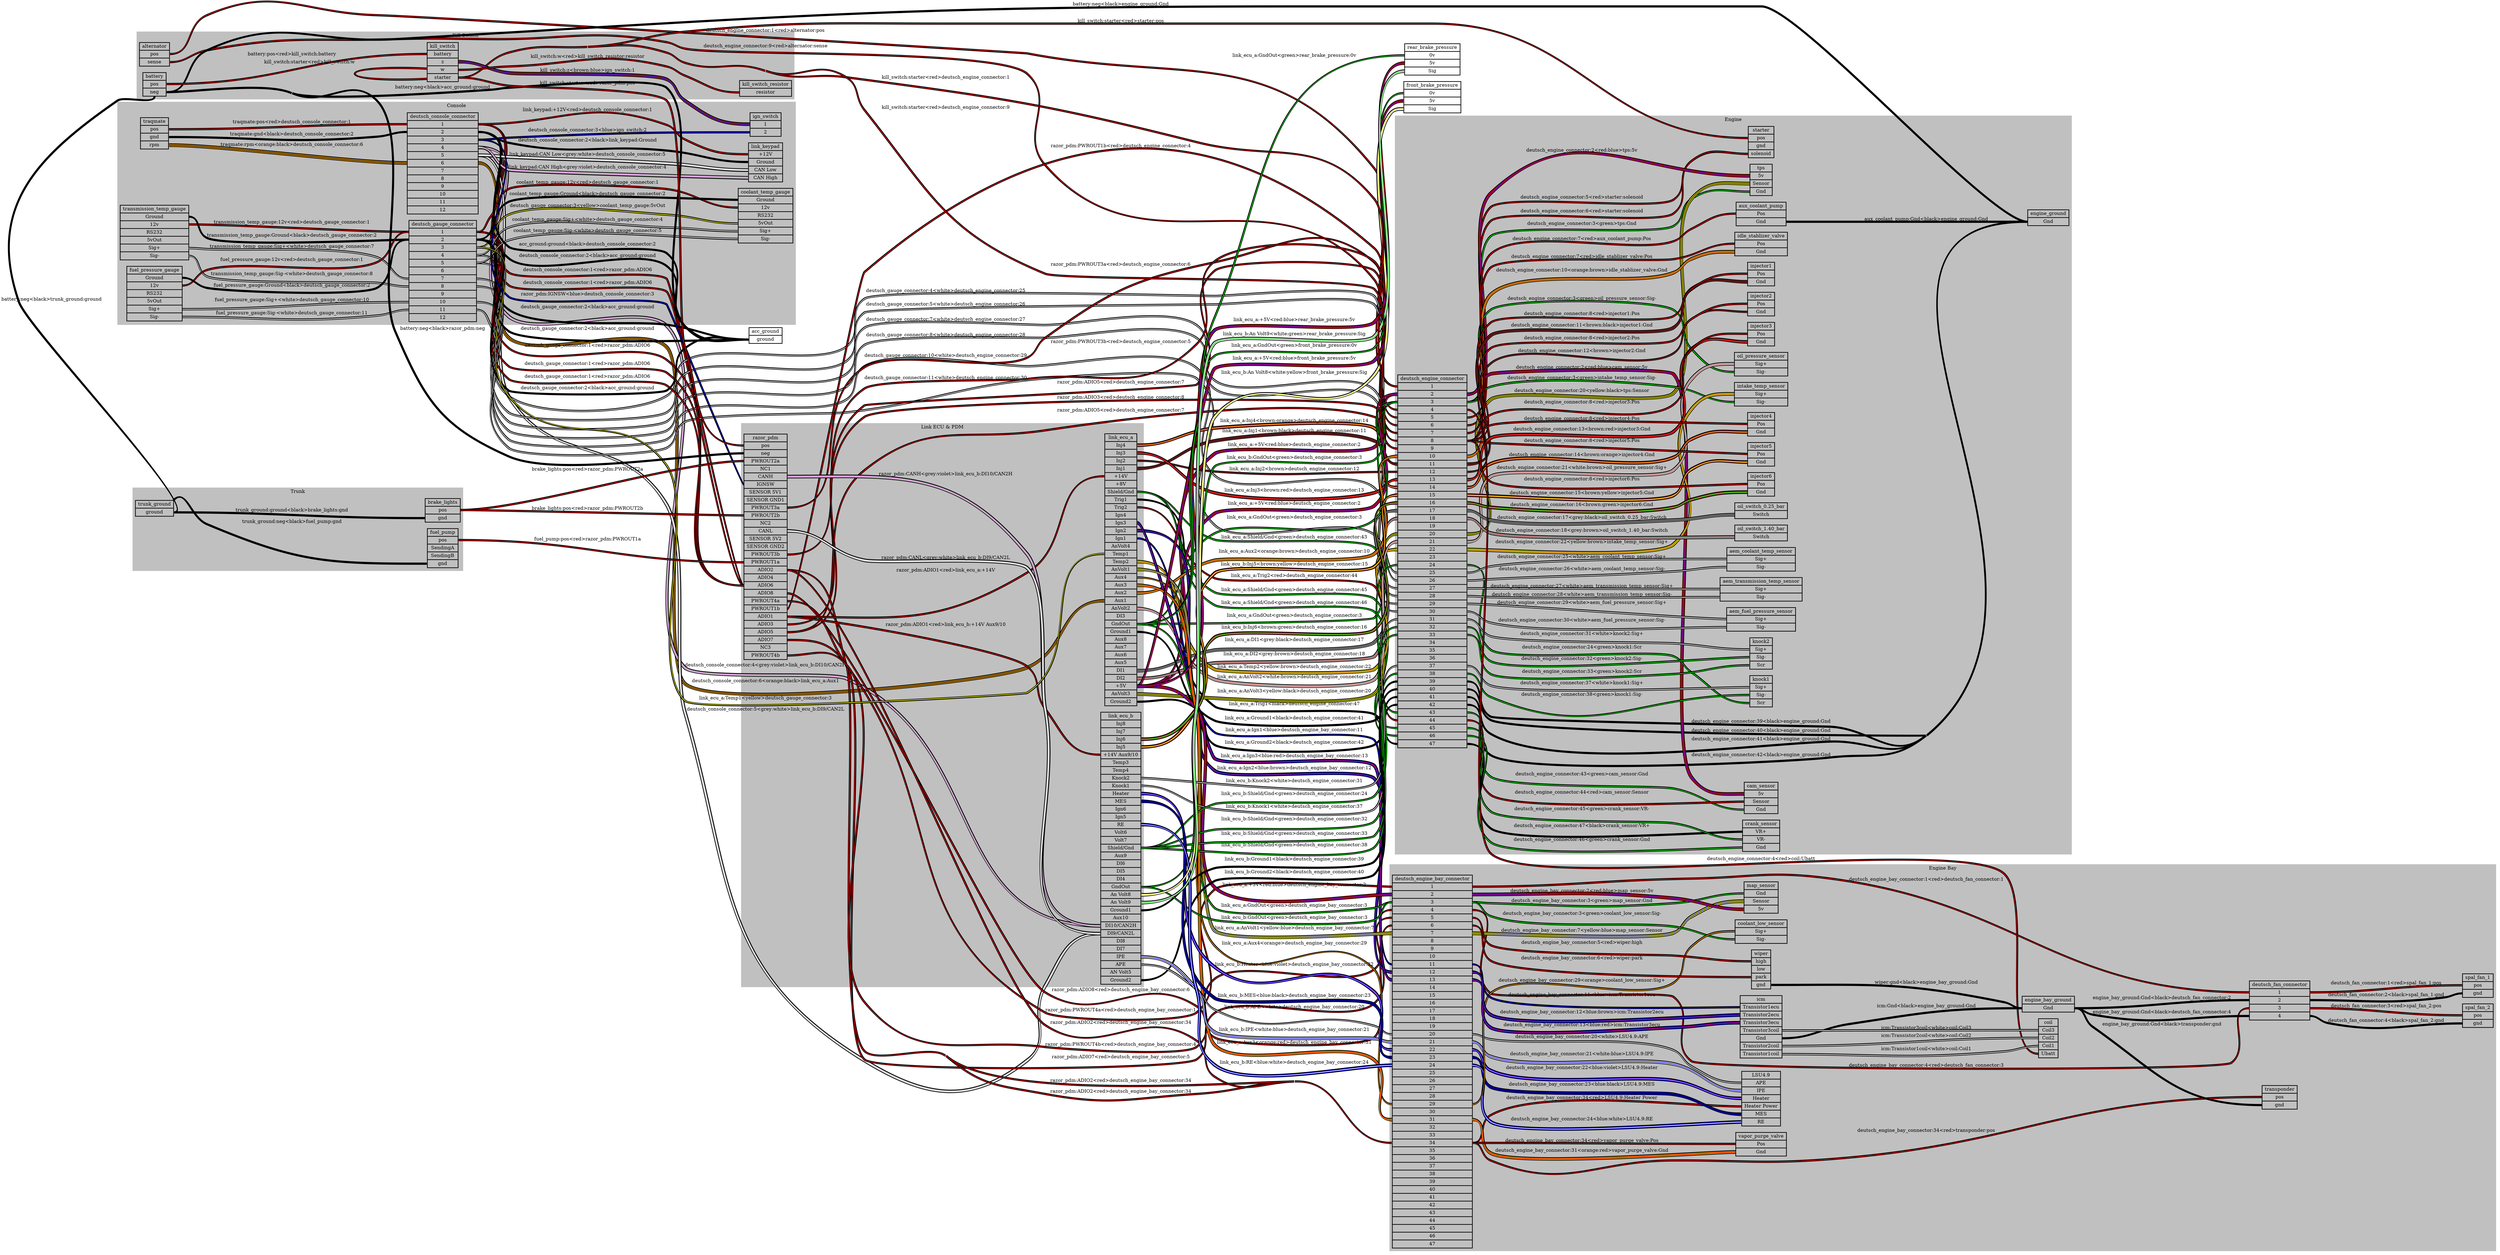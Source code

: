graph "" {
	graph [bb="0,0,7059,3692.7",
		concentrate=true,
		rankdir=LR,
		ranksep=1.5
	];
	node [label="\N"];
	subgraph cluster_Engine {
		graph [bb="3791,1168,5794.5,3334",
			color=grey,
			label=Engine,
			lheight=0.21,
			lp="4792.8,3322.5",
			lwidth=0.71,
			style=filled
		];
		deutsch_engine_connector	[height=15.347,
			label="deutsch_engine_connector | <1> 1 | <2> 2 | <3> 3 | <4> 4 | <5> 5 | <6> 6 | <7> 7 | <8> 8 | <9> 9 | <10> 10 | <11> 11 | <12> 12 | <\
13> 13 | <14> 14 | <15> 15 | <16> 16 | <17> 17 | <18> 18 | <19> 19 | <20> 20 | <21> 21 | <22> 22 | <23> 23 | <24> 24 | <25> 25 | <\
26> 26 | <27> 27 | <28> 28 | <29> 29 | <30> 30 | <31> 31 | <32> 32 | <33> 33 | <34> 34 | <35> 35 | <36> 36 | <37> 37 | <38> 38 | <\
39> 39 | <40> 40 | <41> 41 | <42> 42 | <43> 43 | <44> 44 | <45> 45 | <46> 46 | <47> 47 ",
			pos="3901.5,2031",
			rects="3799,2560,4004,2583 3799,2537,4004,2560 3799,2514,4004,2537 3799,2491,4004,2514 3799,2468,4004,2491 3799,2445,4004,2468 3799,2422,\
4004,2445 3799,2399,4004,2422 3799,2376,4004,2399 3799,2353,4004,2376 3799,2330,4004,2353 3799,2307,4004,2330 3799,2284,4004,2307 \
3799,2261,4004,2284 3799,2238,4004,2261 3799,2215,4004,2238 3799,2192,4004,2215 3799,2169,4004,2192 3799,2146,4004,2169 3799,2123,\
4004,2146 3799,2100,4004,2123 3799,2077,4004,2100 3799,2054,4004,2077 3799,2031,4004,2054 3799,2008,4004,2031 3799,1985,4004,2008 \
3799,1962,4004,1985 3799,1939,4004,1962 3799,1916,4004,1939 3799,1893,4004,1916 3799,1870,4004,1893 3799,1847,4004,1870 3799,1824,\
4004,1847 3799,1801,4004,1824 3799,1778,4004,1801 3799,1755,4004,1778 3799,1732,4004,1755 3799,1709,4004,1732 3799,1686,4004,1709 \
3799,1663,4004,1686 3799,1640,4004,1663 3799,1617,4004,1640 3799,1594,4004,1617 3799,1571,4004,1594 3799,1548,4004,1571 3799,1525,\
4004,1548 3799,1502,4004,1525 3799,1479,4004,1502",
			shape=record,
			style=bold,
			width=2.8472];
		starter	[height=1.2917,
			label="starter | <pos> pos | <gnd> gnd | <solenoid> solenoid ",
			pos="4875,3256",
			rects="4837,3279,4913,3302 4837,3256,4913,3279 4837,3233,4913,3256 4837,3210,4913,3233",
			shape=record,
			style=bold,
			width=1.0556];
		deutsch_engine_connector:5 -- starter:solenoid	[color="black:red:black",
			label="deutsch_engine_connector:5<red>starter:solenoid",
			labeltooltip="deutsch_engine_connector:5<red>starter:solenoid",
			lp="4344.5,3113.5",
			penwidth=2.5,
			pos="4005.5,2457 4146.1,2457 3971.1,2990.2 4074,3086 4118,3127 4563.6,3074.8 4615,3106 4656.5,3131.2 4628.6,3174.1 4669,3201 4731.3,3242.4 \
4761.2,3221 4836,3221"];
		deutsch_engine_connector:6 -- starter:solenoid	[color="black:red:black",
			label="deutsch_engine_connector:6<red>starter:solenoid",
			labeltooltip="deutsch_engine_connector:6<red>starter:solenoid",
			lp="4344.5,3074.5",
			penwidth=2.5,
			pos="4005.5,2434 4142.6,2434 3973.5,2953.7 4074,3047 4118.1,3087.9 4565.8,3032.4 4615,3067 4667.5,3103.9 4618,3162 4669,3201 4728.4,3246.4 \
4761.2,3221 4836,3221"];
		engine_ground	[height=0.65278,
			label="engine_ground | <Gnd> Gnd ",
			pos="5725.5,3035",
			rects="5664.5,3035,5786.5,3058 5664.5,3012,5786.5,3035",
			shape=record,
			style=bold,
			width=1.6944];
		deutsch_engine_connector:40 -- engine_ground:Gnd	[color="black:black:black",
			label="deutsch_engine_connector:40<black>engine_ground:Gnd",
			labeltooltip="deutsch_engine_connector:40<black>engine_ground:Gnd",
			lp="4875,1533.5",
			penwidth=2.5,
			pos="4005.5,1651 4054.7,1651 4030.3,1586.7 4074,1564 4152,1523.5 5360.9,1515.9 5363.5,1518"];
		deutsch_engine_connector:41 -- engine_ground:Gnd	[color="black:black:black",
			label="deutsch_engine_connector:41<black>engine_ground:Gnd",
			labeltooltip="deutsch_engine_connector:41<black>engine_ground:Gnd",
			lp="4875,1507.5",
			penwidth=2.5,
			pos="4005.5,1628 4060.8,1628 4025.8,1551.2 4074,1524 4268.9,1413.9 4857.3,1492.9 5081,1500 5206.7,1504 5266.7,1437.7 5363.5,1518"];
		deutsch_engine_connector:42 -- engine_ground:Gnd	[color="black:black:black",
			label="deutsch_engine_connector:42<black>engine_ground:Gnd",
			labeltooltip="deutsch_engine_connector:42<black>engine_ground:Gnd",
			lp="4875,1460.5",
			penwidth=2.5,
			pos="5365.5,1518 5893.8,1948.9 4982.1,3022.5 5663,3023;4005.5,1605 4076.4,1605 4014.3,1499.3 4074,1461 4168.2,1400.6 4969.8,1440.4 5081,\
1453 5209,1467.5 5263.7,1436.6 5363.5,1518"];
		deutsch_engine_connector:39 -- engine_ground:Gnd	[color="black:black:black",
			label="deutsch_engine_connector:39<black>engine_ground:Gnd",
			labeltooltip="deutsch_engine_connector:39<black>engine_ground:Gnd",
			lp="4875,1562.5",
			penwidth=2.5,
			pos="4005.5,1674 4054,1674 4030.7,1610.9 4074,1589 4124,1563.7 5025.1,1548.9 5081,1545 5206.8,1536.2 5265,1439.2 5363.5,1518"];
		tps	[height=1.2917,
			label="tps | <5v> 5v | <Sensor> Sensor | <Gnd> Gnd ",
			pos="4875,3145",
			rects="4842,3168,4908,3191 4842,3145,4908,3168 4842,3122,4908,3145 4842,3099,4908,3122",
			shape=record,
			style=bold,
			width=0.91667];
		deutsch_engine_connector:3 -- tps:Gnd	[color="black:green:black",
			label="deutsch_engine_connector:3<green>tps:Gnd",
			labeltooltip="deutsch_engine_connector:3<green>tps:Gnd",
			lp="4344.5,3039.5",
			penwidth=2.5,
			pos="4005.5,2503 4118.3,2503 3990.8,2929.8 4074,3006 4118.4,3046.7 4560.4,3006.7 4615,3032 4646.9,3046.8 4637.6,3074.1 4669,3090 4737.7,\
3124.7 4764,3110 4841,3110"];
		deutsch_engine_connector:20 -- tps:Sensor	[color="black:yellow:black:yellow:black",
			label="deutsch_engine_connector:20<yellow:black>tps:Sensor",
			labeltooltip="deutsch_engine_connector:20<yellow:black>tps:Sensor",
			lp="4344.5,2539.5",
			penwidth=2.5,
			pos="4005.5,2112 4095.9,2112 4005.9,2453.5 4074,2513 4119.3,2552.6 4571.2,2490.8 4615,2532 4705.8,2617.3 4587.7,2995.6 4669,3090 4720.4,\
3149.7 4762.2,3133 4841,3133"];
		deutsch_engine_connector:2 -- tps:"5v"	[color="black:red:blue:red:black",
			label="deutsch_engine_connector:2<red:blue>tps:5v",
			labeltooltip="deutsch_engine_connector:2<red:blue>tps:5v",
			lp="4344.5,3244.5",
			penwidth=2.5,
			pos="4005.5,2526 4139.5,2526 3975.9,3033.7 4074,3125 4323.8,3357.4 4499.8,3157 4841,3157"];
		cam_sensor	[height=1.2917,
			label="cam_sensor | <5v> 5v | <Sensor> Sensor | <Gnd> Gnd ",
			pos="4875,1333",
			rects="4825,1356,4925,1379 4825,1333,4925,1356 4825,1310,4925,1333 4825,1287,4925,1310",
			shape=record,
			style=bold,
			width=1.3889];
		deutsch_engine_connector:43 -- cam_sensor:Gnd	[color="black:green:black",
			label="deutsch_engine_connector:43<green>cam_sensor:Gnd",
			labeltooltip="deutsch_engine_connector:43<green>cam_sensor:Gnd",
			lp="4344.5,1362.5",
			penwidth=2.5,
			pos="4005.5,1582 4110.9,1582 3991.8,1421 4074,1355 4139.2,1302.7 4740.4,1298 4824,1298"];
		deutsch_engine_connector:44 -- cam_sensor:Sensor	[color="black:red:black",
			label="deutsch_engine_connector:44<red>cam_sensor:Sensor",
			labeltooltip="deutsch_engine_connector:44<red>cam_sensor:Sensor",
			lp="4344.5,1403.5",
			penwidth=2.5,
			pos="4005.5,1559 4084.1,1559 4009.6,1441 4074,1396 4123.3,1361.5 4555.4,1378.3 4615,1370 4709.5,1356.8 4728.6,1321 4824,1321"];
		deutsch_engine_connector:2 -- cam_sensor:"5v"	[color="black:red:blue:red:black",
			label="deutsch_engine_connector:2<red:blue>cam_sensor:5v",
			labeltooltip="deutsch_engine_connector:2<red:blue>cam_sensor:5v",
			lp="4344.5,2608.5",
			penwidth=2.5,
			pos="4005.5,2526 4046.9,2526 4035.5,2574 4074,2589 4102,2599.9 4593.3,2609.8 4615,2589 4711.1,2497.2 4588,1499.4 4669,1394 4713,1336.7 \
4751.8,1345 4824,1345"];
		crank_sensor	[height=1.2917,
			label="crank_sensor | <VR+> VR+ | <VR-> VR- | <Gnd> Gnd ",
			pos="4875,1222",
			rects="4820,1245,4930,1268 4820,1222,4930,1245 4820,1199,4930,1222 4820,1176,4930,1199",
			shape=record,
			style=bold,
			width=1.5278];
		deutsch_engine_connector:46 -- crank_sensor:Gnd	[color="black:green:black",
			label="deutsch_engine_connector:46<green>crank_sensor:Gnd",
			labeltooltip="deutsch_engine_connector:46<green>crank_sensor:Gnd",
			lp="4344.5,1210.5",
			penwidth=2.5,
			pos="4005.5,1513 4146.6,1513 3964.9,1292.5 4074,1203 4138,1150.5 4736.2,1187 4819,1187"];
		deutsch_engine_connector:47 -- crank_sensor:"VR+"	[color="black:black:black",
			label="deutsch_engine_connector:47<black>crank_sensor:VR+",
			labeltooltip="deutsch_engine_connector:47<black>crank_sensor:VR+",
			lp="4344.5,1251.5",
			penwidth=2.5,
			pos="4005.5,1490 4119,1490 3984.1,1313.3 4074,1244 4139.6,1193.5 4736.2,1234 4819,1234"];
		deutsch_engine_connector:45 -- crank_sensor:"VR-"	[color="black:green:black",
			label="deutsch_engine_connector:45<green>crank_sensor:VR-",
			labeltooltip="deutsch_engine_connector:45<green>crank_sensor:VR-",
			lp="4344.5,1289.5",
			penwidth=2.5,
			pos="4005.5,1536 4122.4,1536 3982.7,1355.1 4074,1282 4121,1244.4 4555.4,1267.3 4615,1259 4707.3,1246.1 4725.8,1210 4819,1210"];
		knock1	[height=1.2917,
			label="knock1 | <Sig+> Sig+ | <Sig-> Sig- | <Scr> Scr ",
			pos="4875,1649",
			rects="4841.5,1672,4908.5,1695 4841.5,1649,4908.5,1672 4841.5,1626,4908.5,1649 4841.5,1603,4908.5,1626",
			shape=record,
			style=bold,
			width=0.93056];
		deutsch_engine_connector:24 -- knock1:Scr	[color="black:green:black",
			label="deutsch_engine_connector:24<green>knock1:Scr",
			labeltooltip="deutsch_engine_connector:24<green>knock1:Scr",
			lp="4344.5,1779.5",
			penwidth=2.5,
			pos="4005.5,2019 4119.4,2019 3984.5,1842.5 4074,1772 4121.2,1734.8 4559.2,1775.4 4615,1753 4644.8,1741.1 4642.6,1723.3 4669,1705 4739.7,\
1655.8 4753.9,1614 4840,1614"];
		deutsch_engine_connector:37 -- knock1:"Sig+"	[color="black:white:black",
			label="deutsch_engine_connector:37<white>knock1:Sig+",
			labeltooltip="deutsch_engine_connector:37<white>knock1:Sig+",
			lp="4344.5,1674.5",
			penwidth=2.5,
			pos="4005.5,1720 4044,1720 4037.6,1679.6 4074,1667 4234.9,1611.3 4669.8,1661 4840,1661"];
		deutsch_engine_connector:38 -- knock1:"Sig-"	[color="black:green:black",
			label="deutsch_engine_connector:38<green>knock1:Sig-",
			labeltooltip="deutsch_engine_connector:38<green>knock1:Sig-",
			lp="4344.5,1628.5",
			penwidth=2.5,
			pos="4005.5,1697 4051,1697 4032.5,1639.5 4074,1621 4229.6,1551.8 4669.7,1637 4840,1637"];
		knock2	[height=1.2917,
			label="knock2 | <Sig+> Sig+ | <Sig-> Sig- | <Scr> Scr ",
			pos="4875,1760",
			rects="4841.5,1783,4908.5,1806 4841.5,1760,4908.5,1783 4841.5,1737,4908.5,1760 4841.5,1714,4908.5,1737",
			shape=record,
			style=bold,
			width=0.93056];
		deutsch_engine_connector:33 -- knock2:Scr	[color="black:green:black",
			label="deutsch_engine_connector:33<green>knock2:Scr",
			labeltooltip="deutsch_engine_connector:33<green>knock2:Scr",
			lp="4344.5,1707.5",
			penwidth=2.5,
			pos="4005.5,1812 4063.8,1812 4023.1,1728.5 4074,1700 4126.4,1670.6 4555,1696.7 4615,1700 4665.2,1702.8 4789.7,1725 4840,1725"];
		deutsch_engine_connector:31 -- knock2:"Sig+"	[color="black:white:black",
			label="deutsch_engine_connector:31<white>knock2:Sig+",
			labeltooltip="deutsch_engine_connector:31<white>knock2:Sig+",
			lp="4344.5,1820.5",
			penwidth=2.5,
			pos="4005.5,1858 4041.9,1858 4039.3,1824.1 4074,1813 4188.6,1776.2 4494.9,1798.5 4615,1791 4715.2,1784.7 4739.6,1772 4840,1772"];
		deutsch_engine_connector:32 -- knock2:"Sig-"	[color="black:green:black",
			label="deutsch_engine_connector:32<green>knock2:Sig-",
			labeltooltip="deutsch_engine_connector:32<green>knock2:Sig-",
			lp="4344.5,1745.5",
			penwidth=2.5,
			pos="4005.5,1835 4058.3,1835 4027.1,1762.3 4074,1738 4149.6,1698.8 4754.9,1748 4840,1748"];
		intake_temp_sensor	[height=0.97222,
			label="intake_temp_sensor | <Sig+> Sig+ | <Sig-> Sig- ",
			pos="4875,2694",
			rects="4796,2705.5,4954,2728.5 4796,2682.5,4954,2705.5 4796,2659.5,4954,2682.5",
			shape=record,
			style=bold,
			width=2.1944];
		deutsch_engine_connector:3 -- intake_temp_sensor:"Sig-"	[color="black:green:black",
			label="deutsch_engine_connector:3<green>intake_temp_sensor:Sig-",
			labeltooltip="deutsch_engine_connector:3<green>intake_temp_sensor:Sig-",
			lp="4344.5,2743.5",
			penwidth=2.5,
			pos="4005.5,2503 4099.5,2503 3997.6,2648.4 4074,2703 4171.8,2772.9 4495.2,2713.6 4615,2703 4695.9,2695.9 4713.7,2671 4795,2671"];
		deutsch_engine_connector:22 -- intake_temp_sensor:"Sig+"	[color="black:yellow:brown:yellow:black",
			label="deutsch_engine_connector:22<yellow:brown>intake_temp_sensor:Sig+",
			labeltooltip="deutsch_engine_connector:22<yellow:brown>intake_temp_sensor:Sig+",
			lp="4344.5,2235.5",
			penwidth=2.5,
			pos="4005.5,2066 4076,2066 4015,2170.4 4074,2209 4124.3,2241.9 4570.6,2187.5 4615,2228 4754.7,2355.4 4550,2503.1 4669,2650 4706.3,2696.1 \
4735.7,2694 4795,2694"];
		oil_pressure_sensor	[height=0.97222,
			label="oil_pressure_sensor | <Sig+> Sig+ | <Sig-> Sig- ",
			pos="4875,2518",
			rects="4796,2529.5,4954,2552.5 4796,2506.5,4954,2529.5 4796,2483.5,4954,2506.5",
			shape=record,
			style=bold,
			width=2.1944];
		deutsch_engine_connector:3 -- oil_pressure_sensor:"Sig-"	[color="black:green:black",
			label="deutsch_engine_connector:3<green>oil_pressure_sensor:Sig-",
			labeltooltip="deutsch_engine_connector:3<green>oil_pressure_sensor:Sig-",
			lp="4344.5,2578.5",
			penwidth=2.5,
			pos="4005.5,2503 4042.7,2503 4038.5,2539.8 4074,2551 4188.7,2587.2 4496.1,2569.1 4615,2551 4697.8,2538.4 4711.2,2495 4795,2495"];
		deutsch_engine_connector:21 -- oil_pressure_sensor:"Sig+"	[color="black:white:brown:white:black",
			label="deutsch_engine_connector:21<white:brown>oil_pressure_sensor:Sig+",
			labeltooltip="deutsch_engine_connector:21<white:brown>oil_pressure_sensor:Sig+",
			lp="4344.5,2273.5",
			penwidth=2.5,
			pos="4005.5,2089 4082,2089 4010.8,2203.9 4074,2247 4123.7,2280.9 4568.1,2228.4 4615,2266 4689.5,2325.8 4604.3,2403.8 4669,2474 4709.2,\
2517.6 4735.7,2518 4795,2518"];
		"oil_switch_0.25_bar"	[height=0.65278,
			label="oil_switch_0.25_bar | <Switch> Switch ",
			pos="4875,2177",
			rects="4797,2177,4953,2200 4797,2154,4953,2177",
			shape=record,
			style=bold,
			width=2.1667];
		deutsch_engine_connector:17 -- "oil_switch_0.25_bar":Switch	[color="black:grey:black:grey:black",
			label="deutsch_engine_connector:17<grey:black>oil_switch_0.25_bar:Switch",
			labeltooltip="deutsch_engine_connector:17<grey:black>oil_switch_0.25_bar:Switch",
			lp="4344.5,2125.5",
			penwidth=2.5,
			pos="4005.5,2181 4046.9,2181 4035.5,2133 4074,2118 4130,2096.2 4556.5,2104.2 4615,2118 4641.1,2124.2 4643.4,2136.8 4669,2145 4723.4,2162.4 \
4738.9,2165 4796,2165"];
		"oil_switch_1.40_bar"	[height=0.65278,
			label="oil_switch_1.40_bar | <Switch> Switch ",
			pos="4875,2112",
			rects="4797,2112,4953,2135 4797,2089,4953,2112",
			shape=record,
			style=bold,
			width=2.1667];
		deutsch_engine_connector:18 -- "oil_switch_1.40_bar":Switch	[color="black:grey:brown:grey:black",
			label="deutsch_engine_connector:18<grey:brown>oil_switch_1.40_bar:Switch",
			labeltooltip="deutsch_engine_connector:18<grey:brown>oil_switch_1.40_bar:Switch",
			lp="4344.5,2087.5",
			penwidth=2.5,
			pos="4005.5,2158 4051.6,2158 4032,2099 4074,2080 4183.5,2030.4 4495,2073.4 4615,2080 4695.8,2084.5 4715.1,2100 4796,2100"];
		idle_stablizer_valve	[height=0.97222,
			label="idle_stablizer_valve | <Pos> Pos | <Gnd> Gnd ",
			pos="4875,2958",
			rects="4797,2969.5,4953,2992.5 4797,2946.5,4953,2969.5 4797,2923.5,4953,2946.5",
			shape=record,
			style=bold,
			width=2.1667];
		deutsch_engine_connector:10 -- idle_stablizer_valve:Gnd	[color="black:orange:brown:orange:black",
			label="deutsch_engine_connector:10<orange:brown>idle_stablizer_valve:Gnd",
			labeltooltip="deutsch_engine_connector:10<orange:brown>idle_stablizer_valve:Gnd",
			lp="4344.5,2916.5",
			penwidth=2.5,
			pos="4005.5,2342 4124.9,2342 3986.9,2793.3 4074,2875 4118,2916.2 4555.1,2902.8 4615,2909 4695.8,2917.3 4714.7,2935 4796,2935"];
		deutsch_engine_connector:7 -- idle_stablizer_valve:Pos	[color="black:red:black",
			label="deutsch_engine_connector:7<red>idle_stablizer_valve:Pos",
			labeltooltip="deutsch_engine_connector:7<red>idle_stablizer_valve:Pos",
			lp="4344.5,2955.5",
			penwidth=2.5,
			pos="4005.5,2411 4120.5,2411 3989.2,2846.3 4074,2924 4096.2,2944.3 4585,2946.5 4615,2948 4695.5,2952 4715.4,2958 4796,2958"];
		aux_coolant_pump	[height=0.97222,
			label="aux_coolant_pump | <Pos> Pos | <Gnd> Gnd ",
			pos="4875,3046",
			rects="4801,3057.5,4949,3080.5 4801,3034.5,4949,3057.5 4801,3011.5,4949,3034.5",
			shape=record,
			style=bold,
			width=2.0556];
		deutsch_engine_connector:7 -- aux_coolant_pump:Pos	[color="black:red:black",
			label="deutsch_engine_connector:7<red>aux_coolant_pump:Pos",
			labeltooltip="deutsch_engine_connector:7<red>aux_coolant_pump:Pos",
			lp="4344.5,2998.5",
			penwidth=2.5,
			pos="4005.5,2411 4129.1,2411 3983.5,2878.8 4074,2963 4118.1,3004 4555.7,2980.8 4615,2991 4699.5,3005.5 4714.2,3046 4800,3046"];
		aem_coolant_temp_sensor	[height=0.97222,
			label="aem_coolant_temp_sensor | <Sig+> Sig+ | <Sig-> Sig- ",
			pos="4875,2036",
			rects="4773.5,2047.5,4976.5,2070.5 4773.5,2024.5,4976.5,2047.5 4773.5,2001.5,4976.5,2024.5",
			shape=record,
			style=bold,
			width=2.8194];
		deutsch_engine_connector:26 -- aem_coolant_temp_sensor:"Sig-"	[color="black:white:black",
			label="deutsch_engine_connector:26<white>aem_coolant_temp_sensor:Sig-",
			labeltooltip="deutsch_engine_connector:26<white>aem_coolant_temp_sensor:Sig-",
			lp="4344.5,2011.5",
			penwidth=2.5,
			pos="4005.5,1973 4036.2,1973 4043.4,1978.6 4074,1981 4313.9,2000.1 4374.6,1992 4615,2004 4684.8,2007.5 4702.1,2013 4772,2013"];
		deutsch_engine_connector:25 -- aem_coolant_temp_sensor:"Sig+"	[color="black:white:black",
			label="deutsch_engine_connector:25<white>aem_coolant_temp_sensor:Sig+",
			labeltooltip="deutsch_engine_connector:25<white>aem_coolant_temp_sensor:Sig+",
			lp="4344.5,2044.5",
			penwidth=2.5,
			pos="4005.5,1996 4037.6,1996 4042.4,2013.4 4074,2019 4226.8,2045.9 4616.8,2036 4772,2036"];
		aem_transmission_temp_sensor	[height=0.97222,
			label="aem_transmission_temp_sensor | <Sig+> Sig+ | <Sig-> Sig- ",
			pos="4875,1948",
			rects="4753.5,1959.5,4996.5,1982.5 4753.5,1936.5,4996.5,1959.5 4753.5,1913.5,4996.5,1936.5",
			shape=record,
			style=bold,
			width=3.375];
		deutsch_engine_connector:28 -- aem_transmission_temp_sensor:"Sig-"	[color="black:white:black",
			label="deutsch_engine_connector:28<white>aem_transmission_temp_sensor:Sig-",
			labeltooltip="deutsch_engine_connector:28<white>aem_transmission_temp_sensor:Sig-",
			lp="4344.5,1933.5",
			penwidth=2.5,
			pos="4005.5,1927 4337.3,1927 4420.2,1925 4752,1925"];
		deutsch_engine_connector:27 -- aem_transmission_temp_sensor:"Sig+"	[color="black:white:black",
			label="deutsch_engine_connector:27<white>aem_transmission_temp_sensor:Sig+",
			labeltooltip="deutsch_engine_connector:27<white>aem_transmission_temp_sensor:Sig+",
			lp="4344.5,1956.5",
			penwidth=2.5,
			pos="4005.5,1950 4337.3,1950 4420.2,1948 4752,1948"];
		aem_fuel_pressure_sensor	[height=0.97222,
			label="aem_fuel_pressure_sensor | <Sig+> Sig+ | <Sig-> Sig- ",
			pos="4875,1860",
			rects="4773,1871.5,4977,1894.5 4773,1848.5,4977,1871.5 4773,1825.5,4977,1848.5",
			shape=record,
			style=bold,
			width=2.8333];
		deutsch_engine_connector:30 -- aem_fuel_pressure_sensor:"Sig-"	[color="black:white:black",
			label="deutsch_engine_connector:30<white>aem_fuel_pressure_sensor:Sig-",
			labeltooltip="deutsch_engine_connector:30<white>aem_fuel_pressure_sensor:Sig-",
			lp="4344.5,1859.5",
			penwidth=2.5,
			pos="4005.5,1881 4038.6,1881 4041.7,1858.9 4074,1852 4225.7,1819.5 4616.9,1837 4772,1837"];
		deutsch_engine_connector:29 -- aem_fuel_pressure_sensor:"Sig+"	[color="black:white:black",
			label="deutsch_engine_connector:29<white>aem_fuel_pressure_sensor:Sig+",
			labeltooltip="deutsch_engine_connector:29<white>aem_fuel_pressure_sensor:Sig+",
			lp="4344.5,1907.5",
			penwidth=2.5,
			pos="4005.5,1904 4090.8,1904 4686.7,1860 4772,1860"];
		injector1	[height=0.97222,
			label="injector1 | <Pos> Pos | <Gnd> Gnd ",
			pos="4875,2870",
			rects="4835,2881.5,4915,2904.5 4835,2858.5,4915,2881.5 4835,2835.5,4915,2858.5",
			shape=record,
			style=bold,
			width=1.1111];
		deutsch_engine_connector:11 -- injector1:Gnd	[color="black:brown:black:brown:black",
			label="deutsch_engine_connector:11<brown:black>injector1:Gnd",
			labeltooltip="deutsch_engine_connector:11<brown:black>injector1:Gnd",
			lp="4344.5,2806.5",
			penwidth=2.5,
			pos="4005.5,2319 4103.6,2319 4002.1,2688.3 4074,2755 4162.4,2837 4498.8,2766.5 4615,2799 4640.8,2806.2 4643.3,2818.2 4669,2826 4739.7,\
2847.5 4760.1,2847 4834,2847"];
		deutsch_engine_connector:8 -- injector1:Pos	[color="black:red:black",
			label="deutsch_engine_connector:8<red>injector1:Pos",
			labeltooltip="deutsch_engine_connector:8<red>injector1:Pos",
			lp="4344.5,2864.5",
			penwidth=2.5,
			pos="4005.5,2388 4101.4,2388 4003.4,2749.2 4074,2814 4089.6,2828.3 4812.8,2870 4834,2870"];
		injector2	[height=0.97222,
			label="injector2 | <Pos> Pos | <Gnd> Gnd ",
			pos="4875,2782",
			rects="4835,2793.5,4915,2816.5 4835,2770.5,4915,2793.5 4835,2747.5,4915,2770.5",
			shape=record,
			style=bold,
			width=1.1111];
		deutsch_engine_connector:12 -- injector2:Gnd	[color="black:brown:black",
			label="deutsch_engine_connector:12<brown>injector2:Gnd",
			labeltooltip="deutsch_engine_connector:12<brown>injector2:Gnd",
			lp="4344.5,2505.5",
			penwidth=2.5,
			pos="4005.5,2296 4089.4,2296 4005.9,2423 4074,2472 4122.8,2507.2 4568.9,2459.3 4615,2498 4698.7,2568.3 4588.1,2664.4 4669,2738 4723.7,\
2787.7 4760.1,2759 4834,2759"];
		deutsch_engine_connector:8 -- injector2:Pos	[color="black:red:black",
			label="deutsch_engine_connector:8<red>injector2:Pos",
			labeltooltip="deutsch_engine_connector:8<red>injector2:Pos",
			lp="4344.5,2691.5",
			penwidth=2.5,
			pos="4005.5,2388 4131,2388 3976.7,2582.8 4074,2662 4120.7,2700 4559.9,2659.9 4615,2684 4646.1,2697.6 4639.6,2721 4669,2738 4734.8,2775.9 \
4758.1,2782 4834,2782"];
		injector3	[height=0.97222,
			label="injector3 | <Pos> Pos | <Gnd> Gnd ",
			pos="4875,2606",
			rects="4835,2617.5,4915,2640.5 4835,2594.5,4915,2617.5 4835,2571.5,4915,2594.5",
			shape=record,
			style=bold,
			width=1.1111];
		deutsch_engine_connector:13 -- injector3:Gnd	[color="black:brown:red:brown:black",
			label="deutsch_engine_connector:13<brown:red>injector3:Gnd",
			labeltooltip="deutsch_engine_connector:13<brown:red>injector3:Gnd",
			lp="4344.5,2425.5",
			penwidth=2.5,
			pos="4005.5,2273 4069.2,2273 4019.8,2365.5 4074,2399 4125.2,2430.6 4566.2,2382.9 4615,2418 4670.5,2457.9 4615.4,2519.6 4669,2562 4727,\
2607.9 4760.1,2583 4834,2583"];
		deutsch_engine_connector:8 -- injector3:Pos	[color="black:red:black",
			label="deutsch_engine_connector:8<red>injector3:Pos",
			labeltooltip="deutsch_engine_connector:8<red>injector3:Pos",
			lp="4344.5,2650.5",
			penwidth=2.5,
			pos="4005.5,2388 4116,2388 3985.8,2560.5 4074,2627 4122,2663.2 4555,2629.9 4615,2627 4712.7,2622.3 4736.2,2606 4834,2606"];
		injector4	[height=0.97222,
			label="injector4 | <Pos> Pos | <Gnd> Gnd ",
			pos="4875,2430",
			rects="4835,2441.5,4915,2464.5 4835,2418.5,4915,2441.5 4835,2395.5,4915,2418.5",
			shape=record,
			style=bold,
			width=1.1111];
		deutsch_engine_connector:14 -- injector4:Gnd	[color="black:brown:orange:brown:black",
			label="deutsch_engine_connector:14<brown:orange>injector4:Gnd",
			labeltooltip="deutsch_engine_connector:14<brown:orange>injector4:Gnd",
			lp="4344.5,2349.5",
			penwidth=2.5,
			pos="4005.5,2250 4050,2250 4033.5,2304.6 4074,2323 4183.5,2372.7 4502.4,2299.7 4615,2342 4644,2352.9 4640.5,2373.8 4669,2386 4736.9,2415.1 \
4760.1,2407 4834,2407"];
		deutsch_engine_connector:8 -- injector4:Pos	[color="black:red:black",
			label="deutsch_engine_connector:8<red>injector4:Pos",
			labeltooltip="deutsch_engine_connector:8<red>injector4:Pos",
			lp="4344.5,2460.5",
			penwidth=2.5,
			pos="4005.5,2388 4042.9,2388 4038.4,2425.6 4074,2437 4188.5,2473.7 4494.8,2438.9 4615,2437 4712.4,2435.4 4736.6,2430 4834,2430"];
		injector5	[height=0.97222,
			label="injector5 | <Pos> Pos | <Gnd> Gnd ",
			pos="4875,2342",
			rects="4835,2353.5,4915,2376.5 4835,2330.5,4915,2353.5 4835,2307.5,4915,2330.5",
			shape=record,
			style=bold,
			width=1.1111];
		deutsch_engine_connector:15 -- injector5:Gnd	[color="black:brown:yellow:brown:black",
			label="deutsch_engine_connector:15<brown:yellow>injector5:Gnd",
			labeltooltip="deutsch_engine_connector:15<brown:yellow>injector5:Gnd",
			lp="4344.5,2201.5",
			penwidth=2.5,
			pos="4005.5,2227 4039.3,2227 4041.1,2201.5 4074,2194 4132.6,2180.6 4563.6,2162.8 4615,2194 4659.5,2221 4626.3,2268.2 4669,2298 4729.6,\
2340.3 4760.1,2319 4834,2319"];
		deutsch_engine_connector:8 -- injector5:Pos	[color="black:red:black",
			label="deutsch_engine_connector:8<red>injector5:Pos",
			labeltooltip="deutsch_engine_connector:8<red>injector5:Pos",
			lp="4344.5,2391.5",
			penwidth=2.5,
			pos="4005.5,2388 4036,2388 4043.5,2385.5 4074,2384 4314.4,2371.9 4374.8,2376.5 4615,2361 4712.5,2354.7 4736.3,2342 4834,2342"];
		injector6	[height=0.97222,
			label="injector6 | <Pos> Pos | <Gnd> Gnd ",
			pos="4875,2254",
			rects="4835,2265.5,4915,2288.5 4835,2242.5,4915,2265.5 4835,2219.5,4915,2242.5",
			shape=record,
			style=bold,
			width=1.1111];
		deutsch_engine_connector:16 -- injector6:Gnd	[color="black:brown:green:brown:black",
			label="deutsch_engine_connector:16<brown:green>injector6:Gnd",
			labeltooltip="deutsch_engine_connector:16<brown:green>injector6:Gnd",
			lp="4344.5,2163.5",
			penwidth=2.5,
			pos="4005.5,2204 4042.7,2204 4038.5,2167.2 4074,2156 4131.3,2137.9 4559.5,2133 4615,2156 4646.4,2169 4638.5,2195.1 4669,2210 4735.4,2242.6 \
4760.1,2231 4834,2231"];
		deutsch_engine_connector:8 -- injector6:Pos	[color="black:red:black",
			label="deutsch_engine_connector:8<red>injector6:Pos",
			labeltooltip="deutsch_engine_connector:8<red>injector6:Pos",
			lp="4344.5,2315.5",
			penwidth=2.5,
			pos="4005.5,2388 4052.3,2388 4031.9,2328.5 4074,2308 4128.1,2281.7 4555.1,2290.5 4615,2285 4712.9,2276 4735.7,2254 4834,2254"];
		aux_coolant_pump:Gnd -- engine_ground:Gnd	[color="black:black:black",
			label="aux_coolant_pump:Gnd<black>engine_ground:Gnd",
			labeltooltip="aux_coolant_pump:Gnd<black>engine_ground:Gnd",
			lp="5364.5,3030.5",
			penwidth=2.5,
			pos="4950,3023 5267.1,3023 5346.4,3023 5663.5,3023"];
	}
	subgraph "cluster_Engine Bay" {
		graph [bb="3775,8,7051,1153",
			color=grey,
			label="Engine Bay",
			lheight=0.21,
			lp="5413,1141.5",
			lwidth=1.14,
			style=filled
		];
		deutsch_engine_bay_connector	[height=15.347,
			label="deutsch_engine_bay_connector | <1> 1 | <2> 2 | <3> 3 | <4> 4 | <5> 5 | <6> 6 | <7> 7 | <8> 8 | <9> 9 | <10> 10 | <11> 11 | <12> \
12 | <13> 13 | <14> 14 | <15> 15 | <16> 16 | <17> 17 | <18> 18 | <19> 19 | <20> 20 | <21> 21 | <22> 22 | <23> 23 | <24> 24 | <25> \
25 | <26> 26 | <27> 27 | <28> 28 | <29> 29 | <30> 30 | <31> 31 | <32> 32 | <33> 33 | <34> 34 | <35> 35 | <36> 36 | <37> 37 | <38> \
38 | <39> 39 | <40> 40 | <41> 41 | <42> 42 | <43> 43 | <44> 44 | <45> 45 | <46> 46 | <47> 47 ",
			pos="3901.5,569",
			rects="3783,1098,4020,1121 3783,1075,4020,1098 3783,1052,4020,1075 3783,1029,4020,1052 3783,1006,4020,1029 3783,983,4020,1006 3783,960,\
4020,983 3783,937,4020,960 3783,914,4020,937 3783,891,4020,914 3783,868,4020,891 3783,845,4020,868 3783,822,4020,845 3783,799,4020,\
822 3783,776,4020,799 3783,753,4020,776 3783,730,4020,753 3783,707,4020,730 3783,684,4020,707 3783,661,4020,684 3783,638,4020,661 \
3783,615,4020,638 3783,592,4020,615 3783,569,4020,592 3783,546,4020,569 3783,523,4020,546 3783,500,4020,523 3783,477,4020,500 3783,\
454,4020,477 3783,431,4020,454 3783,408,4020,431 3783,385,4020,408 3783,362,4020,385 3783,339,4020,362 3783,316,4020,339 3783,293,\
4020,316 3783,270,4020,293 3783,247,4020,270 3783,224,4020,247 3783,201,4020,224 3783,178,4020,201 3783,155,4020,178 3783,132,4020,\
155 3783,109,4020,132 3783,86,4020,109 3783,63,4020,86 3783,40,4020,63 3783,17,4020,40",
			shape=record,
			style=bold,
			width=3.2917];
		deutsch_fan_connector	[height=1.6111,
			label="deutsch_fan_connector | <1> 1 | <2> 2 | <3> 3 | <4> 4 ",
			pos="6410.5,909",
			rects="6321,943.5,6500,966.5 6321,920.5,6500,943.5 6321,897.5,6500,920.5 6321,874.5,6500,897.5 6321,851.5,6500,874.5",
			shape=record,
			style=bold,
			width=2.4861];
		deutsch_engine_bay_connector:4 -- deutsch_fan_connector:3	[color="black:red:black",
			label="deutsch_engine_bay_connector:4<red>deutsch_fan_connector:3",
			labeltooltip="deutsch_engine_bay_connector:4<red>deutsch_fan_connector:3",
			lp="5364.5,898.5",
			penwidth=2.5,
			pos="4020,1018 4076.1,1018 4026.8,934.3 4074,904 4129.6,868.27 4602.9,896.64 4669,896 5403.2,888.84 5586.8,886 6321,886"];
		deutsch_engine_bay_connector:1 -- deutsch_fan_connector:1	[color="black:red:black",
			label="deutsch_engine_bay_connector:1<red>deutsch_fan_connector:1",
			labeltooltip="deutsch_engine_bay_connector:1<red>deutsch_fan_connector:1",
			lp="5364.5,1097.5",
			penwidth=2.5,
			pos="4020,1087 4308.5,1087 4380.5,1093.2 4669,1095 4852.1,1096.1 4898.3,1107 5081,1095 5635.7,1058.7 5765.1,932 6321,932"];
		map_sensor	[height=1.2917,
			label="map_sensor | <Gnd> Gnd | <Sensor> Sensor | <5v> 5v ",
			pos="4875,1039",
			rects="4824.5,1062,4925.5,1085 4824.5,1039,4925.5,1062 4824.5,1016,4925.5,1039 4824.5,993,4925.5,1016",
			shape=record,
			style=bold,
			width=1.4028];
		deutsch_engine_bay_connector:3 -- map_sensor:Gnd	[color="black:green:black",
			label="deutsch_engine_bay_connector:3<green>map_sensor:Gnd",
			labeltooltip="deutsch_engine_bay_connector:3<green>map_sensor:Gnd",
			lp="4344.5,1041.5",
			penwidth=2.5,
			pos="4020,1041 4044.2,1041 4049.8,1035.6 4074,1034 4313.9,1018.5 4374.8,1024.2 4615,1034 4707.7,1037.8 4730.2,1051 4823,1051"];
		deutsch_engine_bay_connector:7 -- map_sensor:Sensor	[color="black:yellow:blue:yellow:black",
			label="deutsch_engine_bay_connector:7<yellow:blue>map_sensor:Sensor",
			labeltooltip="deutsch_engine_bay_connector:7<yellow:blue>map_sensor:Sensor",
			lp="4344.5,793.5",
			penwidth=2.5,
			pos="4020,949 4096.3,949 4012.1,830.68 4074,786 4098.4,768.4 4591.1,767.76 4615,786 4687.5,841.37 4604.7,919.31 4669,984 4719.1,1034.4 \
4751.9,1027 4823,1027"];
		deutsch_engine_bay_connector:2 -- map_sensor:"5v"	[color="black:red:blue:red:black",
			label="deutsch_engine_bay_connector:2<red:blue>map_sensor:5v",
			labeltooltip="deutsch_engine_bay_connector:2<red:blue>map_sensor:5v",
			lp="4344.5,1075.5",
			penwidth=2.5,
			pos="4020,1064 4284.5,1064 4352.3,1080.4 4615,1049 4708.9,1037.8 4728.4,1004 4823,1004"];
		"LSU4.9"	[height=2.25,
			label="LSU4.9 | <APE> APE | <IPE> IPE | <Heater> Heater | <Heater Power> Heater Power | <MES> MES | <RE> RE ",
			pos="4875,449",
			rects="4817.5,506.5,4932.5,529.5 4817.5,483.5,4932.5,506.5 4817.5,460.5,4932.5,483.5 4817.5,437.5,4932.5,460.5 4817.5,414.5,4932.5,437.5 \
4817.5,391.5,4932.5,414.5 4817.5,368.5,4932.5,391.5",
			shape=record,
			style=bold,
			width=1.5972];
		deutsch_engine_bay_connector:34 -- "LSU4.9":"Heater Power"	[color="black:red:black",
			label="deutsch_engine_bay_connector:34<red>LSU4.9:Heater Power",
			labeltooltip="deutsch_engine_bay_connector:34<red>LSU4.9:Heater Power",
			lp="4344.5,430.5",
			penwidth=2.5,
			pos="4020,327 4060,327 4038.6,380.46 4074,399 4110.6,418.12 4774.8,426 4816,426"];
		deutsch_engine_bay_connector:20 -- "LSU4.9":APE	[color="black:white:black",
			label="deutsch_engine_bay_connector:20<white>LSU4.9:APE",
			labeltooltip="deutsch_engine_bay_connector:20<white>LSU4.9:APE",
			lp="4344.5,624.5",
			penwidth=2.5,
			pos="4020,650 4048.1,650 4047.1,625.14 4074,617 4189.2,582.17 4505.2,645.19 4615,596 4646.6,581.86 4639.5,558.08 4669,540 4727.2,504.27 \
4747.7,495 4816,495"];
		deutsch_engine_bay_connector:21 -- "LSU4.9":IPE	[color="black:white:blue:white:black",
			label="deutsch_engine_bay_connector:21<white:blue>LSU4.9:IPE",
			labeltooltip="deutsch_engine_bay_connector:21<white:blue>LSU4.9:IPE",
			lp="4344.5,584.5",
			penwidth=2.5,
			pos="4020,627 4052.7,627 4043.8,589.47 4074,577 4129.6,554.08 4556.3,571.11 4615,558 4709.8,536.82 4718.8,472 4816,472"];
		deutsch_engine_bay_connector:22 -- "LSU4.9":Heater	[color="black:blue:violet:blue:black",
			label="deutsch_engine_bay_connector:22<blue:violet>LSU4.9:Heater",
			labeltooltip="deutsch_engine_bay_connector:22<blue:violet>LSU4.9:Heater",
			lp="4344.5,546.5",
			penwidth=2.5,
			pos="4020,604 4057.6,604 4040.3,555.55 4074,539 4128,512.49 4555.9,531.2 4615,520 4708.1,502.36 4721.3,449 4816,449"];
		deutsch_engine_bay_connector:23 -- "LSU4.9":MES	[color="black:blue:black:blue:black",
			label="deutsch_engine_bay_connector:23<blue:black>LSU4.9:MES",
			labeltooltip="deutsch_engine_bay_connector:23<blue:black>LSU4.9:MES",
			lp="4344.5,472.5",
			penwidth=2.5,
			pos="4020,581 4076.9,581 4026.8,496.67 4074,465 4124,431.49 4555.2,446.85 4615,440 4705.2,429.66 4725.2,403 4816,403"];
		deutsch_engine_bay_connector:24 -- "LSU4.9":RE	[color="black:blue:white:blue:black",
			label="deutsch_engine_bay_connector:24<blue:white>LSU4.9:RE",
			labeltooltip="deutsch_engine_bay_connector:24<blue:white>LSU4.9:RE",
			lp="4344.5,387.5",
			penwidth=2.5,
			pos="4020,557 4102.2,557 4007.9,428.94 4074,380 4140.3,330.94 4733.6,380 4816,380"];
		coolant_low_sensor	[height=0.97222,
			label="coolant_low_sensor | <Sig+> Sig+ | <Sig-> Sig- ",
			pos="4875,940",
			rects="4798,951.5,4952,974.5 4798,928.5,4952,951.5 4798,905.5,4952,928.5",
			shape=record,
			style=bold,
			width=2.1389];
		deutsch_engine_bay_connector:3 -- coolant_low_sensor:"Sig-"	[color="black:green:black",
			label="deutsch_engine_bay_connector:3<green>coolant_low_sensor:Sig-",
			labeltooltip="deutsch_engine_bay_connector:3<green>coolant_low_sensor:Sig-",
			lp="4344.5,1003.5",
			penwidth=2.5,
			pos="4020,1041 4051.2,1041 4045.2,1008.2 4074,996 4371.5,869.59 4473.8,917 4797,917"];
		deutsch_engine_bay_connector:29 -- coolant_low_sensor:"Sig+"	[color="black:orange:black",
			label="deutsch_engine_bay_connector:29<orange>coolant_low_sensor:Sig+",
			labeltooltip="deutsch_engine_bay_connector:29<orange>coolant_low_sensor:Sig+",
			lp="4344.5,508.5",
			penwidth=2.5,
			pos="4020,442 4049.3,442 4046.2,470.6 4074,480 4131,499.27 4570.3,460.74 4615,501 4740.1,613.7 4570.5,739.45 4669,876 4706.2,927.58 4733.4,\
940 4797,940"];
		vapor_purge_valve	[height=0.97222,
			label="vapor_purge_valve | <Pos> Pos | <Gnd> Gnd ",
			pos="4875,315",
			rects="4800,326.5,4950,349.5 4800,303.5,4950,326.5 4800,280.5,4950,303.5",
			shape=record,
			style=bold,
			width=2.0833];
		deutsch_engine_bay_connector:31 -- vapor_purge_valve:Gnd	[color="black:orange:red:orange:black",
			label="deutsch_engine_bay_connector:31<orange:red>vapor_purge_valve:Gnd",
			labeltooltip="deutsch_engine_bay_connector:31<orange:red>vapor_purge_valve:Gnd",
			lp="4344.5,298.5",
			penwidth=2.5,
			pos="4020,396 4072.5,396 4029.2,318.33 4074,291 4142.8,249.04 4718.4,292 4799,292"];
		deutsch_engine_bay_connector:34 -- vapor_purge_valve:Pos	[color="black:red:black",
			label="deutsch_engine_bay_connector:34<red>vapor_purge_valve:Pos",
			labeltooltip="deutsch_engine_bay_connector:34<red>vapor_purge_valve:Pos",
			lp="4344.5,333.5",
			penwidth=2.5,
			pos="4020,327 4366.3,327 4452.7,315 4799,315"];
		transponder	[height=0.97222,
			label="transponder | <pos> pos | <gnd> gnd ",
			pos="6410.5,261",
			rects="6358.5,272.5,6462.5,295.5 6358.5,249.5,6462.5,272.5 6358.5,226.5,6462.5,249.5",
			shape=record,
			style=bold,
			width=1.4444];
		deutsch_engine_bay_connector:34 -- transponder:pos	[color="black:red:black",
			label="deutsch_engine_bay_connector:34<red>transponder:pos",
			labeltooltip="deutsch_engine_bay_connector:34<red>transponder:pos",
			lp="5364.5,263.5",
			penwidth=2.5,
			pos="4020,327 4055.5,327 4041.5,282.38 4074,268 4132,242.35 6294.1,261 6357.5,261"];
		icm	[height=2.5694,
			label="icm | <Transistor1ecu> Transistor1ecu | <Transistor2ecu> Transistor2ecu | <Transistor3ecu> Transistor3ecu | <Transistor3coil> Transistor3coil | <\
Gnd> Gnd | <Transistor2coil> Transistor2coil | <Transistor1coil> Transistor1coil ",
			pos="4875,641",
			rects="4813,710,4937,733 4813,687,4937,710 4813,664,4937,687 4813,641,4937,664 4813,618,4937,641 4813,595,4937,618 4813,572,4937,595 4813,\
549,4937,572",
			shape=record,
			style=bold,
			width=1.7222];
		deutsch_engine_bay_connector:13 -- icm:Transistor3ecu	[color="black:blue:red:blue:black",
			label="deutsch_engine_bay_connector:13<blue:red>icm:Transistor3ecu",
			labeltooltip="deutsch_engine_bay_connector:13<blue:red>icm:Transistor3ecu",
			lp="4344.5,667.5",
			penwidth=2.5,
			pos="4020,811 4091.3,811 4015.9,701.32 4074,660 4140.8,612.46 4730,653 4812,653"];
		deutsch_engine_bay_connector:11 -- icm:Transistor1ecu	[color="black:blue:black",
			label="deutsch_engine_bay_connector:11<blue>icm:Transistor1ecu",
			labeltooltip="deutsch_engine_bay_connector:11<blue>icm:Transistor1ecu",
			lp="4344.5,759.5",
			penwidth=2.5,
			pos="4020,857 4072.5,857 4030.1,780.81 4074,752 4124.4,718.93 4554.9,720.59 4615,716 4702.6,709.3 4724.1,699 4812,699"];
		deutsch_engine_bay_connector:12 -- icm:Transistor2ecu	[color="black:blue:brown:blue:black",
			label="deutsch_engine_bay_connector:12<blue:brown>icm:Transistor2ecu",
			labeltooltip="deutsch_engine_bay_connector:12<blue:brown>icm:Transistor2ecu",
			lp="4344.5,704.5",
			penwidth=2.5,
			pos="4020,834 4085.4,834 4020.4,734.59 4074,697 4107.6,673.44 4771,676 4812,676"];
		wiper	[height=1.6111,
			label="wiper | <high> high | <low> low | <park> park | <gnd> gnd ",
			pos="4875,809",
			rects="4846.5,843.5,4903.5,866.5 4846.5,820.5,4903.5,843.5 4846.5,797.5,4903.5,820.5 4846.5,774.5,4903.5,797.5 4846.5,751.5,4903.5,774.5",
			shape=record,
			style=bold,
			width=0.79167];
		deutsch_engine_bay_connector:6 -- wiper:park	[color="black:red:black",
			label="deutsch_engine_bay_connector:6<red>wiper:park",
			labeltooltip="deutsch_engine_bay_connector:6<red>wiper:park",
			lp="4344.5,835.5",
			penwidth=2.5,
			pos="4020,972 4088.4,972 4018.7,868.12 4074,828 4098.4,810.34 4585,806.88 4615,805 4717.4,798.6 4742.4,786 4845,786"];
		deutsch_engine_bay_connector:5 -- wiper:high	[color="black:red:black",
			label="deutsch_engine_bay_connector:5<red>wiper:high",
			labeltooltip="deutsch_engine_bay_connector:5<red>wiper:high",
			lp="4344.5,873.5",
			penwidth=2.5,
			pos="4020,995 4082.2,995 4023,901.53 4074,866 4098.7,848.81 4584.9,844.36 4615,843 4717.2,838.38 4742.7,832 4845,832"];
		spal_fan_1	[height=0.97222,
			label="spal_fan_1 | <pos> pos | <gnd> gnd ",
			pos="6997.5,953",
			rects="6952,964.5,7043,987.5 6952,941.5,7043,964.5 6952,918.5,7043,941.5",
			shape=record,
			style=bold,
			width=1.2639];
		deutsch_fan_connector:2 -- spal_fan_1:gnd	[color="black:black:black",
			label="deutsch_fan_connector:2<black>spal_fan_1:gnd",
			labeltooltip="deutsch_fan_connector:2<black>spal_fan_1:gnd",
			lp="6726,924.5",
			penwidth=2.5,
			pos="6500,909 6676.9,909 6722.5,894.39 6898,917 6922.5,920.16 6927.3,930 6952,930"];
		deutsch_fan_connector:1 -- spal_fan_1:pos	[color="black:red:black",
			label="deutsch_fan_connector:1<red>spal_fan_1:pos",
			labeltooltip="deutsch_fan_connector:1<red>spal_fan_1:pos",
			lp="6726,959.5",
			penwidth=2.5,
			pos="6500,932 6701.1,932 6750.9,953 6952,953"];
		spal_fan_2	[height=0.97222,
			label="spal_fan_2 | <pos> pos | <gnd> gnd ",
			pos="6997.5,864",
			rects="6952,875.5,7043,898.5 6952,852.5,7043,875.5 6952,829.5,7043,852.5",
			shape=record,
			style=bold,
			width=1.2639];
		deutsch_fan_connector:4 -- spal_fan_2:gnd	[color="black:black:black",
			label="deutsch_fan_connector:4<black>spal_fan_2:gnd",
			labeltooltip="deutsch_fan_connector:4<black>spal_fan_2:gnd",
			lp="6726,848.5",
			penwidth=2.5,
			pos="6500,863 6525.9,863 6528.6,845.98 6554,841 6727.6,807 6775.1,841 6952,841"];
		deutsch_fan_connector:3 -- spal_fan_2:pos	[color="black:red:black",
			label="deutsch_fan_connector:3<red>spal_fan_2:pos",
			labeltooltip="deutsch_fan_connector:3<red>spal_fan_2:pos",
			lp="6726,891.5",
			penwidth=2.5,
			pos="6500,886 6600.6,886 6851.4,864 6952,864"];
		engine_bay_ground	[height=0.65278,
			label="engine_bay_ground | <Gnd> Gnd ",
			pos="5725.5,775",
			rects="5648,775,5803,798 5648,752,5803,775",
			shape=record,
			style=bold,
			width=2.1528];
		icm:Gnd -- engine_bay_ground:Gnd	[color="black:black:black",
			label="icm:Gnd<black>engine_bay_ground:Gnd",
			labeltooltip="icm:Gnd<black>engine_bay_ground:Gnd",
			lp="5364.5,751.5",
			penwidth=2.5,
			pos="4938,606 4940.3,606 5591.8,743.37 5594,744 5618.5,750.86 5622.6,763 5648,763"];
		coil	[height=1.6111,
			label="coil | <Coil3> Coil3 | <Coil2> Coil2 | <Coil1> Coil1 | <Ubatt> Ubatt ",
			pos="5725.5,601",
			rects="5696.5,635.5,5754.5,658.5 5696.5,612.5,5754.5,635.5 5696.5,589.5,5754.5,612.5 5696.5,566.5,5754.5,589.5 5696.5,543.5,5754.5,566.5",
			shape=record,
			style=bold,
			width=0.80556];
		icm:Transistor3coil -- coil:Coil3	[color="black:white:black",
			label="icm:Transistor3coil<white>coil:Coil3",
			labeltooltip="icm:Transistor3coil<white>coil:Coil3",
			lp="5364.5,635.5",
			penwidth=2.5,
			pos="4938,629 5274.7,629 5358.8,624 5695.5,624"];
		icm:Transistor1coil -- coil:Coil1	[color="black:white:black",
			label="icm:Transistor1coil<white>coil:Coil1",
			labeltooltip="icm:Transistor1coil<white>coil:Coil1",
			lp="5364.5,564.5",
			penwidth=2.5,
			pos="4938,560 5025.6,560 5047.4,557.67 5135,557 5339,555.45 5391.1,536.23 5594,557 5639.8,561.69 5649.4,578 5695.5,578"];
		icm:Transistor2coil -- coil:Coil2	[color="black:white:black",
			label="icm:Transistor2coil<white>coil:Coil2",
			labeltooltip="icm:Transistor2coil<white>coil:Coil2",
			lp="5364.5,607.5",
			penwidth=2.5,
			pos="4938,583 5274.8,583 5358.7,601 5695.5,601"];
		wiper:gnd -- engine_bay_ground:Gnd	[color="black:black:black",
			label="wiper:gnd<black>engine_bay_ground:Gnd",
			labeltooltip="wiper:gnd<black>engine_bay_ground:Gnd",
			lp="5364.5,770.5",
			penwidth=2.5,
			pos="4905,763 5235.2,763 5317.8,763 5648,763"];
		engine_bay_ground:Gnd -- deutsch_fan_connector:2	[color="black:black:black",
			label="engine_bay_ground:Gnd<black>deutsch_fan_connector:2",
			labeltooltip="engine_bay_ground:Gnd<black>deutsch_fan_connector:2",
			lp="6062,919.5",
			penwidth=2.5,
			pos="5803,763 5841.9,763 5823.5,812.13 5857,832 6036.8,938.69 6112,909 6321,909"];
		engine_bay_ground:Gnd -- deutsch_fan_connector:4	[color="black:black:black",
			label="engine_bay_ground:Gnd<black>deutsch_fan_connector:4",
			labeltooltip="engine_bay_ground:Gnd<black>deutsch_fan_connector:4",
			lp="6062,867.5",
			penwidth=2.5,
			pos="5803,763 6037.5,763 6086.5,863 6321,863"];
		engine_bay_ground:Gnd -- transponder:gnd	[color="black:black:black",
			label="engine_bay_ground:Gnd<black>transponder:gnd",
			labeltooltip="engine_bay_ground:Gnd<black>transponder:gnd",
			lp="6062,733.5",
			penwidth=2.5,
			pos="5803,763 5887.8,763 6272.7,238 6357.5,238"];
	}
	subgraph cluster_Console {
		graph [bb="8,936,2016,1593",
			color=grey,
			label=Console,
			lheight=0.21,
			lp="1012,1581.5",
			lwidth=0.79,
			style=filled
		];
		deutsch_console_connector	[height=4.1667,
			label="deutsch_console_connector | <1> 1 | <2> 2 | <3> 3 | <4> 4 | <5> 5 | <6> 6 | <7> 7 | <8> 8 | <9> 9 | <10> 10 | <11> 11 | <12> 12 ",
			pos="971,1412",
			rects="866,1538.5,1076,1561.5 866,1515.5,1076,1538.5 866,1492.5,1076,1515.5 866,1469.5,1076,1492.5 866,1446.5,1076,1469.5 866,1423.5,1076,\
1446.5 866,1400.5,1076,1423.5 866,1377.5,1076,1400.5 866,1354.5,1076,1377.5 866,1331.5,1076,1354.5 866,1308.5,1076,1331.5 866,1285.5,\
1076,1308.5 866,1262.5,1076,1285.5",
			shape=record,
			style=bold,
			width=2.9167];
		ign_switch	[height=0.97222,
			label="ign_switch | <1> 1 | <2> 2 ",
			pos="1927,1527",
			rects="1881,1538.5,1973,1561.5 1881,1515.5,1973,1538.5 1881,1492.5,1973,1515.5",
			shape=record,
			style=bold,
			width=1.2778];
		deutsch_console_connector:3 -- ign_switch:2	[color="black:blue:black",
			label="deutsch_console_connector:3<blue>ign_switch:2",
			labeltooltip="deutsch_console_connector:3<blue>ign_switch:2",
			lp="1400,1494.5",
			penwidth=2.5,
			pos="1077,1481 1324.6,1481 1386.6,1477.1 1634,1487 1743.5,1491.4 1770.4,1504 1880,1504"];
		link_keypad	[height=1.6111,
			label="link_keypad | <+12V> +12V | <Ground> Ground | <CAN Low> CAN Low | <CAN High> CAN High ",
			pos="1927,1416",
			rects="1876.5,1450.5,1977.5,1473.5 1876.5,1427.5,1977.5,1450.5 1876.5,1404.5,1977.5,1427.5 1876.5,1381.5,1977.5,1404.5 1876.5,1358.5,1977.5,\
1381.5",
			shape=record,
			style=bold,
			width=1.4028];
		deutsch_console_connector:2 -- link_keypad:Ground	[color="black:black:black",
			label="deutsch_console_connector:2<black>link_keypad:Ground",
			labeltooltip="deutsch_console_connector:2<black>link_keypad:Ground",
			lp="1400,1460.5",
			penwidth=2.5,
			pos="1077,1504 1122.6,1504 1122.2,1465.8 1166,1453 1265.9,1423.8 1530,1435.6 1634,1430 1741.1,1424.3 1767.7,1416 1875,1416"];
		link_keypad:"CAN Low" -- deutsch_console_connector:5	[color="black:grey:white:grey:black",
			label="link_keypad:CAN Low<grey:white>deutsch_console_connector:5",
			labeltooltip="link_keypad:CAN Low<grey:white>deutsch_console_connector:5",
			lp="1400,1384.5",
			penwidth=2.5,
			pos="1875,1393 1559.8,1393 1468.1,1287.2 1166,1377 1120.7,1390.4 1124.2,1435 1077,1435"];
		link_keypad:"+12V" -- deutsch_console_connector:1	[color="black:red:black",
			label="link_keypad:+12V<red>deutsch_console_connector:1",
			labeltooltip="link_keypad:+12V<red>deutsch_console_connector:1",
			lp="1400,1544.5",
			penwidth=2.5,
			pos="1875,1439 1789.6,1439 1769.1,1456.4 1688,1483 1663.2,1491.1 1659.5,1500.3 1634,1506 1392.2,1560.1 1324.7,1527 1077,1527"];
		link_keypad:"CAN High" -- deutsch_console_connector:4	[color="black:grey:violet:grey:black",
			label="link_keypad:CAN High<grey:violet>deutsch_console_connector:4",
			labeltooltip="link_keypad:CAN High<grey:violet>deutsch_console_connector:4",
			lp="1400,1418.5",
			penwidth=2.5,
			pos="1875,1370 1767.4,1370 1741.3,1384.9 1634,1392 1530.1,1398.8 1266.5,1383.9 1166,1411 1122.8,1422.6 1121.7,1458 1077,1458"];
		deutsch_gauge_connector	[height=4.1667,
			label="deutsch_gauge_connector | <1> 1 | <2> 2 | <3> 3 | <4> 4 | <5> 5 | <6> 6 | <7> 7 | <8> 8 | <9> 9 | <10> 10 | <11> 11 | <12> 12 ",
			pos="971,1094",
			rects="871,1220.5,1071,1243.5 871,1197.5,1071,1220.5 871,1174.5,1071,1197.5 871,1151.5,1071,1174.5 871,1128.5,1071,1151.5 871,1105.5,1071,\
1128.5 871,1082.5,1071,1105.5 871,1059.5,1071,1082.5 871,1036.5,1071,1059.5 871,1013.5,1071,1036.5 871,990.5,1071,1013.5 871,967.5,\
1071,990.5 871,944.5,1071,967.5",
			shape=record,
			style=bold,
			width=2.7778];
		coolant_temp_gauge	[height=2.25,
			label="coolant_temp_gauge | <Ground> Ground | <12v> 12v | <RS232> RS232 | <5vOut> 5vOut | <Sig+> Sig+ | <Sig-> Sig- ",
			pos="1927,1186",
			rects="1846,1243.5,2008,1266.5 1846,1220.5,2008,1243.5 1846,1197.5,2008,1220.5 1846,1174.5,2008,1197.5 1846,1151.5,2008,1174.5 1846,1128.5,\
2008,1151.5 1846,1105.5,2008,1128.5",
			shape=record,
			style=bold,
			width=2.25];
		deutsch_gauge_connector:3 -- coolant_temp_gauge:"5vOut"	[color="black:yellow:black",
			label="deutsch_gauge_connector:3<yellow>coolant_temp_gauge:5vOut",
			labeltooltip="deutsch_gauge_connector:3<yellow>coolant_temp_gauge:5vOut",
			lp="1400,1170.5",
			penwidth=2.5,
			pos="1072,1163 1415.6,1163 1501.4,1163 1845,1163"];
		coolant_temp_gauge:"Sig-" -- deutsch_gauge_connector:5	[color="black:white:black",
			label="coolant_temp_gauge:Sig-<white>deutsch_gauge_connector:5",
			labeltooltip="coolant_temp_gauge:Sig-<white>deutsch_gauge_connector:5",
			lp="1400,1103.5",
			penwidth=2.5,
			pos="1845,1117 1750.8,1117 1728.1,1100.7 1634,1096 1426.3,1085.7 1372.7,1073.2 1166,1096 1123.5,1100.7 1114.8,1117 1072,1117"];
		coolant_temp_gauge:"12v" -- deutsch_gauge_connector:1	[color="black:red:black",
			label="coolant_temp_gauge:12v<red>deutsch_gauge_connector:1",
			labeltooltip="coolant_temp_gauge:12v<red>deutsch_gauge_connector:1",
			lp="1400,1216.5",
			penwidth=2.5,
			pos="1845,1209 1501.4,1209 1415.6,1209 1072,1209"];
		coolant_temp_gauge:Ground -- deutsch_gauge_connector:2	[color="black:black:black",
			label="coolant_temp_gauge:Ground<black>deutsch_gauge_connector:2",
			labeltooltip="coolant_temp_gauge:Ground<black>deutsch_gauge_connector:2",
			lp="1400,1260.5",
			penwidth=2.5,
			pos="1845,1232 1543.2,1232 1461.7,1285.5 1166,1225 1121.7,1215.9 1117.2,1186 1072,1186"];
		coolant_temp_gauge:"Sig+" -- deutsch_gauge_connector:4	[color="black:white:black",
			label="coolant_temp_gauge:Sig+<white>deutsch_gauge_connector:4",
			labeltooltip="coolant_temp_gauge:Sig+<white>deutsch_gauge_connector:4",
			lp="1400,1147.5",
			penwidth=2.5,
			pos="1845,1140 1501.4,1140 1415.6,1140 1072,1140"];
		traqmate	[height=1.2917,
			label="traqmate | <pos> pos | <gnd> gnd | <rpm> rpm ",
			pos="117.5,1501",
			rects="76,1524,159,1547 76,1501,159,1524 76,1478,159,1501 76,1455,159,1478",
			shape=record,
			style=bold,
			width=1.1528];
		traqmate:gnd -- deutsch_console_connector:2	[color="black:black:black",
			label="traqmate:gnd<black>deutsch_console_connector:2",
			labeltooltip="traqmate:gnd<black>deutsch_console_connector:2",
			lp="524.5,1497.5",
			penwidth=2.5,
			pos="160.5,1489 434.06,1489 503.29,1468.5 776,1490 815.92,1493.2 824.96,1504 865,1504"];
		traqmate:pos -- deutsch_console_connector:1	[color="black:red:black",
			label="traqmate:pos<red>deutsch_console_connector:1",
			labeltooltip="traqmate:pos<red>deutsch_console_connector:1",
			lp="524.5,1533.5",
			penwidth=2.5,
			pos="160.5,1513 473.67,1513 551.83,1527 865,1527"];
		traqmate:rpm -- deutsch_console_connector:6	[color="black:orange:black:orange:black",
			label="traqmate:rpm<orange:black>deutsch_console_connector:6",
			labeltooltip="traqmate:rpm<orange:black>deutsch_console_connector:6",
			lp="524.5,1467.5",
			penwidth=2.5,
			pos="160.5,1466 317.51,1466 707.99,1412 865,1412"];
		transmission_temp_gauge	[height=2.25,
			label="transmission_temp_gauge | <Ground> Ground | <12v> 12v | <RS232> RS232 | <5vOut> 5vOut | <Sig+> Sig+ | <Sig-> Sig- ",
			pos="117.5,1208",
			rects="16,1265.5,219,1288.5 16,1242.5,219,1265.5 16,1219.5,219,1242.5 16,1196.5,219,1219.5 16,1173.5,219,1196.5 16,1150.5,219,1173.5 16,\
1127.5,219,1150.5",
			shape=record,
			style=bold,
			width=2.8194];
		transmission_temp_gauge:"12v" -- deutsch_gauge_connector:1	[color="black:red:black",
			label="transmission_temp_gauge:12v<red>deutsch_gauge_connector:1",
			labeltooltip="transmission_temp_gauge:12v<red>deutsch_gauge_connector:1",
			lp="524.5,1222.5",
			penwidth=2.5,
			pos="219,1231 244.03,1231 248.25,1218.7 273,1215 535.4,1175.6 604.65,1209 870,1209"];
		transmission_temp_gauge:Ground -- deutsch_gauge_connector:2	[color="black:black:black",
			label="transmission_temp_gauge:Ground<black>deutsch_gauge_connector:2",
			labeltooltip="transmission_temp_gauge:Ground<black>deutsch_gauge_connector:2",
			lp="524.5,1271.5",
			penwidth=2.5,
			pos="219,1254 466.79,1254 535.34,1289 776,1230 820.8,1219 823.87,1186 870,1186"];
		transmission_temp_gauge:"Sig+" -- deutsch_gauge_connector:7	[color="black:white:black",
			label="transmission_temp_gauge:Sig+<white>deutsch_gauge_connector:7",
			labeltooltip="transmission_temp_gauge:Sig+<white>deutsch_gauge_connector:7",
			lp="524.5,1173.5",
			penwidth=2.5,
			pos="219,1162 342.87,1162 659.18,1182.2 776,1141 825.13,1123.7 817.91,1071 870,1071"];
		transmission_temp_gauge:"Sig-" -- deutsch_gauge_connector:8	[color="black:white:black",
			label="transmission_temp_gauge:Sig-<white>deutsch_gauge_connector:8",
			labeltooltip="transmission_temp_gauge:Sig-<white>deutsch_gauge_connector:8",
			lp="524.5,1129.5",
			penwidth=2.5,
			pos="219,1139 244.16,1139 248.21,1126.3 273,1122 383.22,1102.9 668.61,1134.3 776,1103 822.47,1089.5 821.6,1048 870,1048"];
		fuel_pressure_gauge	[height=2.25,
			label="fuel_pressure_gauge | <Ground> Ground | <12v> 12v | <RS232> RS232 | <5vOut> 5vOut | <Sig+> Sig+ | <Sig-> Sig- ",
			pos="117.5,1028",
			rects="35.5,1085.5,199.5,1108.5 35.5,1062.5,199.5,1085.5 35.5,1039.5,199.5,1062.5 35.5,1016.5,199.5,1039.5 35.5,993.5,199.5,1016.5 35.5,\
970.5,199.5,993.5 35.5,947.5,199.5,970.5",
			shape=record,
			style=bold,
			width=2.2778];
		fuel_pressure_gauge:"12v" -- deutsch_gauge_connector:1	[color="black:red:black",
			label="fuel_pressure_gauge:12v<red>deutsch_gauge_connector:1",
			labeltooltip="fuel_pressure_gauge:12v<red>deutsch_gauge_connector:1",
			lp="524.5,1057.5",
			penwidth=2.5,
			pos="200.5,1051 328.39,1051 664.92,986.63 776,1050 847.3,1090.7 787.91,1209 870,1209"];
		fuel_pressure_gauge:Ground -- deutsch_gauge_connector:2	[color="black:black:black",
			label="fuel_pressure_gauge:Ground<black>deutsch_gauge_connector:2",
			labeltooltip="fuel_pressure_gauge:Ground<black>deutsch_gauge_connector:2",
			lp="524.5,1095.5",
			penwidth=2.5,
			pos="200.5,1074 264.46,1074 717.47,1062.2 776,1088 831.22,1112.3 809.65,1186 870,1186"];
		fuel_pressure_gauge:"Sig+" -- deutsch_gauge_connector:10	[color="black:white:black",
			label="fuel_pressure_gauge:Sig+<white>deutsch_gauge_connector:10",
			labeltooltip="fuel_pressure_gauge:Sig+<white>deutsch_gauge_connector:10",
			lp="524.5,1008.5",
			penwidth=2.5,
			pos="200.5,982 498.19,982 572.31,1002 870,1002"];
		fuel_pressure_gauge:"Sig-" -- deutsch_gauge_connector:11	[color="black:white:black",
			label="fuel_pressure_gauge:Sig-<white>deutsch_gauge_connector:11",
			labeltooltip="fuel_pressure_gauge:Sig-<white>deutsch_gauge_connector:11",
			lp="524.5,970.5",
			penwidth=2.5,
			pos="200.5,959 456.28,959 521.2,940.58 776,963 818.22,966.71 827.62,979 870,979"];
	}
	subgraph "cluster_Link ECU & PDM" {
		graph [bb="1855,1601,3046.5,3270",
			color=grey,
			label="Link ECU & PDM",
			lheight=0.21,
			lp="2450.8,3258.5",
			lwidth=1.75,
			style=filled
		];
		razor_pdm	[height=9.2778,
			label="razor_pdm | <pos> pos | <neg> neg | <PWROUT2a> PWROUT2a | <NC1> NC1 | <CANH> CANH | <IGNSW> IGNSW | <SENSOR 5V1> SENSOR 5V1 | <SENSOR \
GND1> SENSOR GND1 | <PWROUT3a> PWROUT3a | <PWROUT2b> PWROUT2b | <NC2> NC2 | <CANL> CANL | <SENSOR 5V2> SENSOR 5V2 | <SENSOR GND2> \
SENSOR GND2 | <PWROUT3b> PWROUT3b | <PWROUT1a> PWROUT1a | <ADIO2> ADIO2 | <ADIO4> ADIO4 | <ADIO6> ADIO6 | <ADIO8> ADIO8 | <PWROUT4a> \
PWROUT4a | <PWROUT1b> PWROUT1b | <ADIO1> ADIO1 | <ADIO3> ADIO3 | <ADIO5> ADIO5 | <ADIO7> ADIO7 | <NC3> NC3 | <PWROUT4b> PWROUT4b ",
			pos="1927,1943",
			rects="1863,2253.5,1991,2276.5 1863,2230.5,1991,2253.5 1863,2207.5,1991,2230.5 1863,2184.5,1991,2207.5 1863,2161.5,1991,2184.5 1863,2138.5,\
1991,2161.5 1863,2115.5,1991,2138.5 1863,2092.5,1991,2115.5 1863,2069.5,1991,2092.5 1863,2046.5,1991,2069.5 1863,2023.5,1991,2046.5 \
1863,2000.5,1991,2023.5 1863,1977.5,1991,2000.5 1863,1954.5,1991,1977.5 1863,1931.5,1991,1954.5 1863,1908.5,1991,1931.5 1863,1885.5,\
1991,1908.5 1863,1862.5,1991,1885.5 1863,1839.5,1991,1862.5 1863,1816.5,1991,1839.5 1863,1793.5,1991,1816.5 1863,1770.5,1991,1793.5 \
1863,1747.5,1991,1770.5 1863,1724.5,1991,1747.5 1863,1701.5,1991,1724.5 1863,1678.5,1991,1701.5 1863,1655.5,1991,1678.5 1863,1632.5,\
1991,1655.5 1863,1609.5,1991,1632.5",
			shape=record,
			style=bold,
			width=1.7778];
		link_ecu_a	[height=11.194,
			label="link_ecu_a | <Inj4> Inj4 | <Inj3> Inj3 | <Inj2> Inj2 | <Inj1> Inj1 | <+14V> +14V | <+8V> +8V | <Shield/Gnd> Shield/Gnd | <Trig1> \
Trig1 | <Trig2> Trig2 | <Ign4> Ign4 | <Ign3> Ign3 | <Ign2> Ign2 | <Ign1> Ign1 | <AnVolt4> AnVolt4 | <Temp1> Temp1 | <Temp2> Temp2 | <\
AnVolt1> AnVolt1 | <Aux4> Aux4 | <Aux3> Aux3 | <Aux2> Aux2 | <Aux1> Aux1 | <AnVolt2> AnVolt2 | <DI3> DI3 | <GndOut> GndOut | <Ground1> \
Ground1 | <Aux8> Aux8 | <Aux7> Aux7 | <Aux6> Aux6 | <Aux5> Aux5 | <DI1> DI1 | <DI2> DI2 | <+5V> +5V | <AnVolt3> AnVolt3 | <Ground2> \
Ground2 ",
			pos="2979,2836",
			rects="2931.5,3215.5,3026.5,3238.5 2931.5,3192.5,3026.5,3215.5 2931.5,3169.5,3026.5,3192.5 2931.5,3146.5,3026.5,3169.5 2931.5,3123.5,3026.5,\
3146.5 2931.5,3100.5,3026.5,3123.5 2931.5,3077.5,3026.5,3100.5 2931.5,3054.5,3026.5,3077.5 2931.5,3031.5,3026.5,3054.5 2931.5,3008.5,\
3026.5,3031.5 2931.5,2985.5,3026.5,3008.5 2931.5,2962.5,3026.5,2985.5 2931.5,2939.5,3026.5,2962.5 2931.5,2916.5,3026.5,2939.5 2931.5,\
2893.5,3026.5,2916.5 2931.5,2870.5,3026.5,2893.5 2931.5,2847.5,3026.5,2870.5 2931.5,2824.5,3026.5,2847.5 2931.5,2801.5,3026.5,2824.5 \
2931.5,2778.5,3026.5,2801.5 2931.5,2755.5,3026.5,2778.5 2931.5,2732.5,3026.5,2755.5 2931.5,2709.5,3026.5,2732.5 2931.5,2686.5,3026.5,\
2709.5 2931.5,2663.5,3026.5,2686.5 2931.5,2640.5,3026.5,2663.5 2931.5,2617.5,3026.5,2640.5 2931.5,2594.5,3026.5,2617.5 2931.5,2571.5,\
3026.5,2594.5 2931.5,2548.5,3026.5,2571.5 2931.5,2525.5,3026.5,2548.5 2931.5,2502.5,3026.5,2525.5 2931.5,2479.5,3026.5,2502.5 2931.5,\
2456.5,3026.5,2479.5 2931.5,2433.5,3026.5,2456.5",
			shape=record,
			style=bold,
			width=1.3194];
		razor_pdm:ADIO1 -- link_ecu_a:"+14V"	[color="black:red:black",
			label="razor_pdm:ADIO1<red>link_ecu_a:+14V",
			labeltooltip="razor_pdm:ADIO1<red>link_ecu_a:+14V",
			lp="2460.5,1826.5",
			penwidth=2.5,
			pos="1992,1736 2096.9,1736 2116.3,1781 2220,1797 2272.9,1805.2 2662.4,1782 2701,1819 2749.7,1865.7 2743.6,2357.5 2755,2424 2808.1,2735 \
2614.5,3112 2930,3112"];
		link_ecu_b	[height=11.194,
			label="link_ecu_b | <Inj8> Inj8 | <Inj7> Inj7 | <Inj6> Inj6 | <Inj5> Inj5 | <+14V Aux9/10> +14V Aux9/10 | <Temp3> Temp3 | <Temp4> Temp4 | <\
Knock2> Knock2 | <Knock1> Knock1 | <Heater> Heater | <MES> MES | <Ign6> Ign6 | <Ign5> Ign5 | <RE> RE | <Volt6> Volt6 | <Volt7> Volt7 | <\
Shield/Gnd> Shield/Gnd | <Aux9> Aux9 | <DI6> DI6 | <DI5> DI5 | <DI4> DI4 | <GndOut> GndOut | <An Volt8> An Volt8 | <An Volt9> An \
Volt9 | <Ground1> Ground1 | <Aux10> Aux10 | <DI10/CAN2H> DI10/CAN2H | <DI9/CAN2L> DI9/CAN2L | <DI8> DI8 | <DI7> DI7 | <IPE> IPE | <\
APE> APE | <AN Volt5> AN Volt5 | <Ground2> Ground2 ",
			pos="2979,2012",
			rects="2919.5,2391.5,3038.5,2414.5 2919.5,2368.5,3038.5,2391.5 2919.5,2345.5,3038.5,2368.5 2919.5,2322.5,3038.5,2345.5 2919.5,2299.5,3038.5,\
2322.5 2919.5,2276.5,3038.5,2299.5 2919.5,2253.5,3038.5,2276.5 2919.5,2230.5,3038.5,2253.5 2919.5,2207.5,3038.5,2230.5 2919.5,2184.5,\
3038.5,2207.5 2919.5,2161.5,3038.5,2184.5 2919.5,2138.5,3038.5,2161.5 2919.5,2115.5,3038.5,2138.5 2919.5,2092.5,3038.5,2115.5 2919.5,\
2069.5,3038.5,2092.5 2919.5,2046.5,3038.5,2069.5 2919.5,2023.5,3038.5,2046.5 2919.5,2000.5,3038.5,2023.5 2919.5,1977.5,3038.5,2000.5 \
2919.5,1954.5,3038.5,1977.5 2919.5,1931.5,3038.5,1954.5 2919.5,1908.5,3038.5,1931.5 2919.5,1885.5,3038.5,1908.5 2919.5,1862.5,3038.5,\
1885.5 2919.5,1839.5,3038.5,1862.5 2919.5,1816.5,3038.5,1839.5 2919.5,1793.5,3038.5,1816.5 2919.5,1770.5,3038.5,1793.5 2919.5,1747.5,\
3038.5,1770.5 2919.5,1724.5,3038.5,1747.5 2919.5,1701.5,3038.5,1724.5 2919.5,1678.5,3038.5,1701.5 2919.5,1655.5,3038.5,1678.5 2919.5,\
1632.5,3038.5,1655.5 2919.5,1609.5,3038.5,1632.5",
			shape=record,
			style=bold,
			width=1.6528];
		razor_pdm:ADIO1 -- link_ecu_b:"+14V Aux9/10"	[color="black:red:black",
			label="razor_pdm:ADIO1<red>link_ecu_b:+14V Aux9/10",
			labeltooltip="razor_pdm:ADIO1<red>link_ecu_b:+14V Aux9/10",
			lp="2460.5,1789.5",
			penwidth=2.5,
			pos="1992,1736 2307.8,1736 2443.1,1599.8 2701,1782 2900.8,1923.2 2673.3,2288 2918,2288"];
		razor_pdm:CANH -- link_ecu_b:"DI10/CAN2H"	[color="black:grey:violet:grey:black",
			label="razor_pdm:CANH<grey:violet>link_ecu_b:DI10/CAN2H",
			labeltooltip="razor_pdm:CANH<grey:violet>link_ecu_b:DI10/CAN2H",
			lp="2460.5,2136.5",
			penwidth=2.5,
			pos="1992,2150 2323.3,2150 2401.3,2061.1 2701,1920 2804.4,1871.3 2803.7,1782 2918,1782"];
		razor_pdm:CANL -- link_ecu_b:"DI9/CAN2L"	[color="black:grey:white:grey:black",
			label="razor_pdm:CANL<grey:white>link_ecu_b:DI9/CAN2L",
			labeltooltip="razor_pdm:CANL<grey:white>link_ecu_b:DI9/CAN2L",
			lp="2460.5,1908.5",
			penwidth=2.5,
			pos="1992,1989 2100.6,1989 2114.7,1927.8 2220,1901 2428.9,1847.8 2491.6,1889.2 2701,1838 2800.7,1813.6 2815.4,1759 2918,1759"];
	}
	subgraph "cluster_Kill Switch" {
		graph [bb="65,3318,2012,3515",
			color=grey,
			label="Kill Switch",
			lheight=0.21,
			lp="1038.5,3503.5",
			lwidth=1.08,
			style=filled
		];
		battery	[height=0.97222,
			label="battery | <pos> pos | <neg> neg ",
			pos="117.5,3361",
			rects="83,3372.5,152,3395.5 83,3349.5,152,3372.5 83,3326.5,152,3349.5",
			shape=record,
			style=bold,
			width=0.95833];
		kill_switch	[height=1.6111,
			label="kill_switch | <battery> battery | <z> z | <w> w | <starter> starter ",
			pos="971,3384",
			rects="925,3418.5,1017,3441.5 925,3395.5,1017,3418.5 925,3372.5,1017,3395.5 925,3349.5,1017,3372.5 925,3326.5,1017,3349.5",
			shape=record,
			style=bold,
			width=1.2778];
		battery:pos -- kill_switch:battery	[color="black:red:black",
			label="battery:pos<red>kill_switch:battery",
			labeltooltip="battery:pos<red>kill_switch:battery",
			lp="524.5,3410.5",
			penwidth=2.5,
			pos="153.5,3361 496.55,3361 580.95,3407 924,3407"];
		kill_switch:starter -- kill_switch:w	[color="black:red:black",
			label="kill_switch:starter<red>kill_switch:w",
			labeltooltip="kill_switch:starter<red>kill_switch:w",
			lp="576.5,3384",
			penwidth=2.5,
			pos="924.7,3334.5 834.11,3329.5 711,3332.2 711,3349.5 711,3366.8 834.11,3369.5 924.7,3364.5"];
		kill_switch_resistor	[height=0.65278,
			label="kill_switch_resistor | <resistor> resistor ",
			pos="1927,3381",
			rects="1850,3381,2004,3404 1850,3358,2004,3381",
			shape=record,
			style=bold,
			width=2.1389];
		kill_switch:w -- kill_switch_resistor:resistor	[color="black:red:black",
			label="kill_switch:w<red>kill_switch_resistor:resistor",
			labeltooltip="kill_switch:w<red>kill_switch_resistor:resistor",
			lp="1400,3374.5",
			penwidth=2.5,
			pos="1018,3361 1387.4,3361 1479.6,3369 1849,3369"];
		alternator	[height=0.97222,
			label="alternator | <pos> pos | <sense> sense ",
			pos="117.5,3449",
			rects="73,3460.5,162,3483.5 73,3437.5,162,3460.5 73,3414.5,162,3437.5",
			shape=record,
			style=bold,
			width=1.2361];
	}
	subgraph cluster_Trunk {
		graph [bb="53,1841,1031,2084",
			color=grey,
			label=Trunk,
			lheight=0.21,
			lp="542,2072.5",
			lwidth=0.60,
			style=filled
		];
		trunk_ground	[height=0.65278,
			label="trunk_ground | <ground> ground ",
			pos="117.5,2007",
			rects="61,2007,174,2030 61,1984,174,2007",
			shape=record,
			style=bold,
			width=1.5694];
		brake_lights	[height=0.97222,
			label="brake_lights | <pos> pos | <gnd> gnd ",
			pos="971,2018",
			rects="919,2029.5,1023,2052.5 919,2006.5,1023,2029.5 919,1983.5,1023,2006.5",
			shape=record,
			style=bold,
			width=1.4444];
		trunk_ground:ground -- brake_lights:gnd	[color="black:black:black",
			label="trunk_ground:ground<black>brake_lights:gnd",
			labeltooltip="trunk_ground:ground<black>brake_lights:gnd",
			lp="524.5,2002.5",
			penwidth=2.5,
			pos="175.5,1995 505.5,1995 588,1995 918,1995"];
		fuel_pump	[height=1.6111,
			label="fuel_pump | <pos> pos | <SendingA> SendingA | <SendingB> SendingB | <gnd> gnd ",
			pos="971,1907",
			rects="925.5,1941.5,1016.5,1964.5 925.5,1918.5,1016.5,1941.5 925.5,1895.5,1016.5,1918.5 925.5,1872.5,1016.5,1895.5 925.5,1849.5,1016.5,\
1872.5",
			shape=record,
			style=bold,
			width=1.2639];
		trunk_ground:neg -- fuel_pump:gnd	[color="black:black:black",
			label="trunk_ground:neg<black>fuel_pump:gnd",
			labeltooltip="trunk_ground:neg<black>fuel_pump:gnd",
			lp="524.5,1983.5",
			penwidth=2.5,
			pos="173.5,2030 209.08,2065.6 225.5,1992.6 273,1976 550.38,1879.1 630.19,1861 924,1861"];
	}
	battery:neg -- razor_pdm:neg	[color="black:black:black",
		label="battery:neg<black>razor_pdm:neg",
		labeltooltip="battery:neg<black>razor_pdm:neg",
		lp="971,2156.5",
		penwidth=2.5,
		pos="525.5,2161 643.68,2071.1 1711.3,2218.7 1861.6,2219"];
	battery:neg -- engine_ground:Gnd	[color="black:black:black",
		label="battery:neg<black>engine_ground:Gnd",
		labeltooltip="battery:neg<black>engine_ground:Gnd",
		lp="2979,3609.5",
		penwidth=2.5,
		pos="153.5,3338 218.42,3338 211.63,3400.8 273,3422 507.33,3502.9 582.3,3441.4 830,3451 1126.8,3462.5 1873.5,3433.7 2166,3485 2190.9,3489.4 \
2195.3,3497.7 2220,3503 2453.7,3553.3 2516.9,3537 2755,3558 3082.2,3586.8 3163.6,3612 3492,3612 3492,3612 3492,3612 4876,3612 4985.3,\
3612 5554.2,3023 5663.5,3023"];
	battery:neg -- trunk_ground:ground	[color="black:black:black",
		label="battery:neg<black>trunk_ground:ground",
		labeltooltip="battery:neg<black>trunk_ground:ground",
		penwidth=2.5];
	acc_ground	[height=0.65278,
		label="acc_ground | <ground> ground ",
		pos="1927,855",
		rects="1878,855,1976,878 1878,832,1976,855",
		shape=record,
		style=bold,
		width=1.3611];
	battery:neg -- acc_ground:ground	[color="black:black:black",
		label="battery:neg<black>acc_ground:ground",
		labeltooltip="battery:neg<black>acc_ground:ground",
		lp="971,2121.5",
		penwidth=2.5,
		pos="153.5,3338 701.85,3338 89.341,2496 523.5,2161;525.5,2161 633.92,2077.4 694.09,2130.7 830,2114 861.23,2110.2 1090.3,2110.7 1112,2088 \
1200.8,1995 1075.7,1023.5 1166,932 1202.6,894.92 1582.5,911.93 1634,904 1744.1,887.05 1765.6,843 1877,843"];
	kill_switch:starter -- razor_pdm:pos	[color="black:red:black",
		label="kill_switch:starter<red>razor_pdm:pos",
		labeltooltip="kill_switch:starter<red>razor_pdm:pos",
		lp="1400,3251.5",
		penwidth=2.5,
		pos="1018,3338 1325.4,3338 1554.6,2242 1862,2242"];
	kill_switch:z -- ign_switch:1	[color="black:brown:blue:brown:black",
		label="kill_switch:z<brown:blue>ign_switch:1",
		labeltooltip="kill_switch:z<brown:blue>ign_switch:1",
		lp="1400,1754.5",
		penwidth=2.5,
		pos="1018,3384 1109.3,3384 1100,1810.1 1166,1747 1203.6,1711 1591.3,1755.8 1634,1726 1685,1690.4 1643,1639.9 1688,1597 1753.7,1534.3 \
1789.2,1527 1880,1527"];
	kill_switch:starter -- deutsch_engine_connector:1	[color="black:red:black",
		label="kill_switch:starter<red>deutsch_engine_connector:1",
		labeltooltip="kill_switch:starter<red>deutsch_engine_connector:1",
		lp="2460.5,3458.5",
		penwidth=2.5,
		pos="1018,3338 1087.2,3338 1098.1,3373.1 1166,3386 1498.5,3449.1 1587.7,3423 1926,3433;1928,3433 2027.9,3438.3 3655.8,3487.2 3729,3419 \
3799.9,3352.9 3700.5,2549 3797.5,2549"];
	kill_switch:starter -- deutsch_engine_connector:9	[color="black:red:black",
		label="kill_switch:starter<red>deutsch_engine_connector:9",
		labeltooltip="kill_switch:starter<red>deutsch_engine_connector:9",
		lp="2460.5,3352.5",
		penwidth=2.5,
		pos="1018,3338 1093.3,3338 3674.1,3366.5 3729,3315 3806.2,3242.6 3691.7,2365 3797.5,2365"];
	kill_switch:starter -- starter:pos	[color="black:red:black",
		label="kill_switch:starter<red>starter:pos",
		labeltooltip="kill_switch:starter<red>starter:pos",
		lp="2979,3546.5",
		penwidth=2.5,
		pos="1928,3433 2034.1,3439.5 2061.2,3439.2 2166,3457 2190.3,3461.1 2195.6,3466.4 2220,3470 2418.1,3499 3822.6,3588.7 4020,3555 4398.9,\
3490.3 4451.5,3268.1 4835.7,3268"];
	razor_pdm:ADIO7 -- deutsch_engine_bay_connector:5	[color="black:red:black",
		label="razor_pdm:ADIO7<red>deutsch_engine_bay_connector:5",
		labeltooltip="razor_pdm:ADIO7<red>deutsch_engine_bay_connector:5",
		lp="2979,654.5",
		penwidth=2.5,
		pos="1992,1667 2075.4,1667 2117.3,1664.6 2166,1597 2283.3,1434 2080.1,839.08 2220,695 2296.2,616.54 3096.4,622.67 3203,647 3229,652.93 \
3231.2,666.31 3257,673 3307.9,686.2 3689.7,666.1 3729,701 3828.2,789.19 3648.8,995 3781.5,995"];
	razor_pdm:ADIO8 -- deutsch_engine_bay_connector:6	[color="black:red:black",
		label="razor_pdm:ADIO8<red>deutsch_engine_bay_connector:6",
		labeltooltip="razor_pdm:ADIO8<red>deutsch_engine_bay_connector:6",
		lp="2979,756.5",
		penwidth=2.5,
		pos="1992,1805 2112.5,1805 2113.3,1705.4 2166,1597 2216.8,1492.4 2167.2,1444.6 2220,1341 2381,1025 2438.7,909.33 2755,749 2933.5,658.51 \
3026.4,797.19 3203,703 3236.1,685.33 3223,653.96 3257,638 3304.5,615.72 3689.1,603.92 3729,638 3786.1,686.83 3706.4,972 3781.5,972"];
	razor_pdm:ADIO2 -- deutsch_engine_bay_connector:34	[color="black:red:black",
		label="razor_pdm:ADIO2<red>deutsch_engine_bay_connector:34",
		labeltooltip="razor_pdm:ADIO2<red>deutsch_engine_bay_connector:34",
		lp="2979,896.5",
		penwidth=2.5,
		pos="1992,1874 2137.4,1874 2104.7,1728.8 2166,1597 2199.2,1525.5 2179.1,1495.4 2220,1428 2395.1,1139.5 2456.7,1047 2755,889 2934,794.15 \
3058.8,947.28 3203,805 3289.5,719.66 3165.3,616.73 3257,537 3336,468.34 3389,541.43 3492,523"];
	razor_pdm:ADIO2 -- deutsch_engine_bay_connector:34	[color="black:red:black",
		label="razor_pdm:ADIO2<red>deutsch_engine_bay_connector:34",
		labeltooltip="razor_pdm:ADIO2<red>deutsch_engine_bay_connector:34",
		lp="2979,689.5",
		penwidth=2.5,
		pos="3494,523 3646,495.24 3626.9,327.33 3781,327;1992,1874 2137.4,1874 2121.6,1735.4 2166,1597 2196.6,1501.7 2148.4,767.93 2220,698 2298.2,\
621.63 3112.8,723.7 3203,662 3253,627.84 3207.4,571.73 3257,537 3342.7,476.95 3389.1,541.8 3492,523"];
	razor_pdm:PWROUT4a -- deutsch_engine_bay_connector:1	[color="black:red:black",
		label="razor_pdm:PWROUT4a<red>deutsch_engine_bay_connector:1",
		labeltooltip="razor_pdm:PWROUT4a<red>deutsch_engine_bay_connector:1",
		lp="2979,1291.5",
		penwidth=2.5,
		pos="1992,1782 2104.9,1782 2101.7,1689.8 2166,1597 2197,1552.2 2178.5,1522.3 2220,1487 2403.7,1330.6 3551,1087 3781.5,1087"];
	razor_pdm:PWROUT4b -- deutsch_engine_bay_connector:4	[color="black:red:black",
		label="razor_pdm:PWROUT4b<red>deutsch_engine_bay_connector:4",
		labeltooltip="razor_pdm:PWROUT4b<red>deutsch_engine_bay_connector:4",
		lp="2979,1082.5",
		penwidth=2.5,
		pos="1992,1621 2070.1,1621 2113,1654.3 2166,1597 2302.4,1449.6 2073.8,832.68 2220,695 2297.8,621.71 2616.5,629.55 2701,695 2776.9,753.74 \
2682.5,841.15 2755,904 3101.8,1204.7 3322.5,1018 3781.5,1018"];
	razor_pdm:ADIO2 -- deutsch_engine_bay_connector:34	[color="black:red:black",
		label="razor_pdm:ADIO2<red>deutsch_engine_bay_connector:34",
		labeltooltip="razor_pdm:ADIO2<red>deutsch_engine_bay_connector:34",
		lp="2979,793.5",
		penwidth=2.5,
		pos="1992,1874 2137.4,1874 2111.5,1731.8 2166,1597 2209.6,1489.2 2165.5,1443.7 2220,1341 2380.5,1038.3 2443.1,927.7 2755,786 2800.4,765.39 \
3164.7,795.84 3203,764 3282.8,697.74 3177.6,603.68 3257,537 3337.1,469.73 3389.1,541.75 3492,523"];
	razor_pdm:IGNSW -- deutsch_console_connector:3	[color="black:blue:black",
		label="razor_pdm:IGNSW<blue>deutsch_console_connector:3",
		labeltooltip="razor_pdm:IGNSW<blue>deutsch_console_connector:3",
		lp="1400,2086.5",
		penwidth=2.5,
		pos="1862,2127 1758.4,2127 1736.6,2092.8 1634,2079 1582.4,2072.1 1204.5,2086 1166,2051 1071.1,1964.8 1205.2,1481 1077,1481"];
	razor_pdm:PWROUT3a -- deutsch_engine_connector:6	[color="black:red:black",
		label="razor_pdm:PWROUT3a<red>deutsch_engine_connector:6",
		labeltooltip="razor_pdm:PWROUT3a<red>deutsch_engine_connector:6",
		lp="2979,1495.5",
		penwidth=2.5,
		pos="1992,2058 2234.6,2058 2025.2,1706.6 2220,1562 2316.4,1490.5 2635.3,1496.2 2755,1488 2854.3,1481.2 3127.2,1423.4 3203,1488 3318.1,\
1586.1 3144.8,1722.5 3257,1824 3334.9,1894.5 3652.6,1779.9 3729,1852 3823.7,1941.4 3667.3,2434 3797.5,2434"];
	razor_pdm:PWROUT3b -- deutsch_engine_connector:5	[color="black:red:black",
		label="razor_pdm:PWROUT3b<red>deutsch_engine_connector:5",
		labeltooltip="razor_pdm:PWROUT3b<red>deutsch_engine_connector:5",
		lp="2979,1592.5",
		penwidth=2.5,
		pos="1992,1920 2138.2,1920 2091.2,1752.2 2220,1683 2316.7,1631.1 3120.4,1512.7 3203,1585 3339,1704 3124.6,1865 3257,1988 3334,2059.5 \
3651.3,1945.3 3729,2016 3802.4,2082.7 3698.3,2457 3797.5,2457"];
	razor_pdm:ADIO3 -- deutsch_engine_connector:8	[color="black:red:black",
		label="razor_pdm:ADIO3<red>deutsch_engine_connector:8",
		labeltooltip="razor_pdm:ADIO3<red>deutsch_engine_connector:8",
		lp="2979,1393.5",
		penwidth=2.5,
		pos="1992,1713 2084.9,1713 2111.1,1672 2166,1597 2217.3,1526.8 2151.7,1462.8 2220,1409 2305.8,1341.4 3120.6,1314.3 3203,1386 3334.3,1500.3 \
3129.1,1655.8 3257,1774 3334.2,1845.3 3652.6,1729.9 3729,1802 3824.3,1892 3666.4,2388 3797.5,2388"];
	razor_pdm:PWROUT1b -- deutsch_engine_connector:4	[color="black:red:black",
		label="razor_pdm:PWROUT1b<red>deutsch_engine_connector:4",
		labeltooltip="razor_pdm:PWROUT1b<red>deutsch_engine_connector:4",
		lp="2979,1550.5",
		penwidth=2.5,
		pos="1992,1759 2118.9,1759 2101.4,1632.2 2220,1587 2322.2,1548.1 3120.9,1470.8 3203,1543 3344.3,1667.3 3119.4,1834.6 3257,1963 3333.8,\
2034.7 3651.8,1919.7 3729,1991 3809.6,2065.4 3687.8,2480 3797.5,2480"];
	razor_pdm:ADIO5 -- deutsch_engine_connector:7	[color="black:red:black",
		label="razor_pdm:ADIO5<red>deutsch_engine_connector:7",
		labeltooltip="razor_pdm:ADIO5<red>deutsch_engine_connector:7",
		lp="2979,1445.5",
		penwidth=2.5,
		pos="1992,1690 2079.7,1690 2100.2,1654.9 2166,1597 2197.1,1569.6 2184.8,1542.8 2220,1521 2313.2,1463.4 3120,1366.5 3203,1438 3325.9,1543.9 \
3137.3,1689.5 3257,1799 3334.5,1869.9 3652.6,1754.9 3729,1827 3824,1916.7 3666.8,2411 3797.5,2411"];
	razor_pdm:ADIO5 -- deutsch_engine_connector:7	[color="black:red:black",
		label="razor_pdm:ADIO5<red>deutsch_engine_connector:7",
		labeltooltip="razor_pdm:ADIO5<red>deutsch_engine_connector:7",
		lp="2979,3268.5",
		penwidth=2.5,
		pos="1992,1690 2004,1690 2744.8,3241.6 2755,3248 2800.9,3276.7 3690.2,3254.8 3729,3217 3793.4,3154.3 3707.6,2411 3797.5,2411"];
	link_ecu_a:Ign1 -- deutsch_engine_bay_connector:11	[color="black:blue:black",
		label="link_ecu_a:Ign1<blue>deutsch_engine_bay_connector:11",
		labeltooltip="link_ecu_a:Ign1<blue>deutsch_engine_bay_connector:11",
		lp="3493,1439.5",
		penwidth=2.5,
		pos="3028,2928 3265.1,2928 3157.2,2656.7 3203,2424 3224.3,2315.7 3178.9,1510 3257,1432 3331.3,1357.8 3653.2,1479.7 3729,1407 3817.6,1322 \
3658.7,857 3781.5,857"];
	link_ecu_a:Ign2 -- deutsch_engine_bay_connector:12	[color="black:blue:brown:blue:black",
		label="link_ecu_a:Ign2<blue:brown>deutsch_engine_bay_connector:12",
		labeltooltip="link_ecu_a:Ign2<blue:brown>deutsch_engine_bay_connector:12",
		lp="3493,1281.5",
		penwidth=2.5,
		pos="3028,2951 3274.8,2951 3157.9,2666.6 3203,2424 3226.4,2298.2 3166.2,1364.1 3257,1274 3294.2,1237 3690.4,1290.5 3729,1255 3798.4,1191.2 \
3687.2,834 3781.5,834"];
	link_ecu_a:Ign3 -- deutsch_engine_bay_connector:13	[color="black:blue:red:blue:black",
		label="link_ecu_a:Ign3<blue:red>deutsch_engine_bay_connector:13",
		labeltooltip="link_ecu_a:Ign3<blue:red>deutsch_engine_bay_connector:13",
		lp="3493,2125.5",
		penwidth=2.5,
		pos="3028,2974 3284.5,2974 3141.7,2673.1 3203,2424 3219.5,2357 3205.5,2164 3257,2118 3335.4,2048 3655.5,2164.1 3729,2089 3778.7,2038.2 \
3710.4,811 3781.5,811"];
	link_ecu_a:Aux4 -- deutsch_engine_bay_connector:29	[color="black:orange:black",
		label="link_ecu_a:Aux4<orange>deutsch_engine_bay_connector:29",
		labeltooltip="link_ecu_a:Aux4<orange>deutsch_engine_bay_connector:29",
		lp="3493,1243.5",
		penwidth=2.5,
		pos="3028,2813 3217.6,2813 3159,2608.4 3203,2424 3233.6,2295.5 3163.3,1329.2 3257,1236 3294.2,1199 3691.4,1253.6 3729,1217 3790.9,1156.8 \
3695.2,442 3781.5,442"];
	link_ecu_a:AnVolt1 -- deutsch_engine_bay_connector:7	[color="black:yellow:blue:yellow:black",
		label="link_ecu_a:AnVolt1<yellow:blue>deutsch_engine_bay_connector:7",
		labeltooltip="link_ecu_a:AnVolt1<yellow:blue>deutsch_engine_bay_connector:7",
		lp="3493,1361.5",
		penwidth=2.5,
		pos="3028,2836 3226.9,2836 3158.4,2617.9 3203,2424 3229.7,2308 3172.8,1438.1 3257,1354 3294.2,1316.9 3690.3,1366.5 3729,1331 3792.2,1273.1 \
3695.8,949 3781.5,949"];
	link_ecu_a:"+5V" -- deutsch_engine_bay_connector:2	[color="black:red:blue:red:black",
		label="link_ecu_a:+5V<red:blue>deutsch_engine_bay_connector:2",
		labeltooltip="link_ecu_a:+5V<red:blue>deutsch_engine_bay_connector:2",
		lp="3493,1940.5",
		penwidth=2.5,
		pos="3028,2491 3111.3,2491 3152.1,2489.9 3203,2424 3270.1,2337.1 3178.9,2010.1 3257,1933 3332,1858.9 3655.7,1962.8 3729,1887 3792.7,1821.1 \
3689.9,1064 3781.5,1064"];
	link_ecu_a:GndOut -- deutsch_engine_bay_connector:3	[color="black:green:black",
		label="link_ecu_a:GndOut<green>deutsch_engine_bay_connector:3",
		labeltooltip="link_ecu_a:GndOut<green>deutsch_engine_bay_connector:3",
		lp="3493,1395.5",
		penwidth=2.5,
		pos="3028,2675 3164,2675 3158.9,2552.6 3203,2424 3240.4,2315 3175,1469 3257,1388 3294.3,1351.1 3689.8,1403.9 3729,1369 3784.2,1320 3707.7,\
1041 3781.5,1041"];
	link_ecu_a:Aux3 -- deutsch_engine_bay_connector:31	[color="black:orange:red:orange:black",
		label="link_ecu_a:Aux3<orange:red>deutsch_engine_bay_connector:31",
		labeltooltip="link_ecu_a:Aux3<orange:red>deutsch_engine_bay_connector:31",
		lp="3493,623.5",
		penwidth=2.5,
		pos="3028,2790 3208.3,2790 3160.5,2599.2 3203,2424 3226.7,2326.3 3188.2,689.26 3257,616 3329.1,539.2 3647.5,638.81 3729,572 3792.1,520.23 \
3699.9,396 3781.5,396"];
	link_ecu_a:Temp1 -- deutsch_gauge_connector:3	[color="black:yellow:black",
		label="link_ecu_a:Temp1<yellow>deutsch_gauge_connector:3",
		labeltooltip="link_ecu_a:Temp1<yellow>deutsch_gauge_connector:3",
		lp="1927,757.5",
		penwidth=2.5,
		pos="2930,2882 2712.1,2882 2802.3,2636.7 2755,2424 2683.3,2101.7 2797.5,1998.8 2701,1683 2561.3,1225.9 2571.1,1003.7 2166,750 2075.8,\
693.48 1781,768.78 1688,717 1652.1,697.03 1670.6,660.73 1634,642 1587.7,618.29 1205.9,608.65 1166,642 985.45,792.89 1307.3,1163 \
1072,1163"];
	link_ecu_a:Inj1 -- deutsch_engine_connector:11	[color="black:brown:black:brown:black",
		label="link_ecu_a:Inj1<brown:black>deutsch_engine_connector:11",
		labeltooltip="link_ecu_a:Inj1<brown:black>deutsch_engine_connector:11",
		lp="3493,3205.5",
		penwidth=2.5,
		pos="3028,3135 3340.3,3135 3505.8,3306.4 3729,3088 3851.6,2968 3625.9,2319 3797.5,2319"];
	link_ecu_a:Inj2 -- deutsch_engine_connector:12	[color="black:brown:black",
		label="link_ecu_a:Inj2<brown>deutsch_engine_connector:12",
		labeltooltip="link_ecu_a:Inj2<brown>deutsch_engine_connector:12",
		lp="3493,3039.5",
		penwidth=2.5,
		pos="3028,3158 3144.2,3158 3148.3,3072.9 3257,3032 3458,2956.3 3585.6,3087.9 3729,2928 3823.3,2822.8 3656.2,2296 3797.5,2296"];
	link_ecu_a:Inj3 -- deutsch_engine_connector:13	[color="black:brown:red:brown:black",
		label="link_ecu_a:Inj3<brown:red>deutsch_engine_connector:13",
		labeltooltip="link_ecu_a:Inj3<brown:red>deutsch_engine_connector:13",
		lp="3493,2689.5",
		penwidth=2.5,
		pos="3028,3181 3272,3181 3054.9,2818.7 3257,2682 3300.5,2652.6 3689.6,2693.7 3729,2659 3859.8,2543.9 3623.3,2273 3797.5,2273"];
	link_ecu_a:Inj4 -- deutsch_engine_connector:14	[color="black:brown:orange:brown:black",
		label="link_ecu_a:Inj4<brown:orange>deutsch_engine_connector:14",
		labeltooltip="link_ecu_a:Inj4<brown:orange>deutsch_engine_connector:14",
		lp="3493,3076.5",
		penwidth=2.5,
		pos="3028,3204 3146.1,3204 3143.8,3102.7 3257,3069 3307.3,3054 3691.2,3083.4 3729,3047 3793.1,2985.4 3708.6,2250 3797.5,2250"];
	link_ecu_a:Trig2 -- deutsch_engine_connector:44	[color="black:red:black",
		label="link_ecu_a:Trig2<red>deutsch_engine_connector:44",
		labeltooltip="link_ecu_a:Trig2<red>deutsch_engine_connector:44",
		lp="3493,2271.5",
		penwidth=2.5,
		pos="3028,3020 3071.9,3020 3222.4,2291 3257,2264 3298.4,2231.7 3690.9,2277.2 3729,2241 3839.4,2136.1 3645.2,1559 3797.5,1559"];
	link_ecu_a:"+5V" -- deutsch_engine_connector:2	[color="black:red:blue:red:black",
		label="link_ecu_a:+5V<red:blue>deutsch_engine_connector:2",
		labeltooltip="link_ecu_a:+5V<red:blue>deutsch_engine_connector:2",
		lp="3493,2157.5",
		penwidth=2.5,
		pos="3028,2491 3111.3,2491 3149.4,2487.7 3203,2424 3282.9,2329.1 3161.1,2228.8 3257,2150 3277.3,2133.3 3708.9,2133.2 3729,2150 3859.4,\
2258.8 3627.6,2526 3797.5,2526"];
	link_ecu_a:"Shield/Gnd" -- deutsch_engine_connector:43	[color="black:green:black",
		label="link_ecu_a:Shield/Gnd<green>deutsch_engine_connector:43",
		labeltooltip="link_ecu_a:Shield/Gnd<green>deutsch_engine_connector:43",
		lp="3493,2647.5",
		penwidth=2.5,
		pos="3028,3066 3243,3066 3074.8,2754 3257,2640 3301.5,2612.2 3691.4,2657.6 3729,2621 3811.8,2540.2 3681.8,1582 3797.5,1582"];
	link_ecu_a:Trig1 -- deutsch_engine_connector:47	[color="black:black:black",
		label="link_ecu_a:Trig1<black>deutsch_engine_connector:47",
		labeltooltip="link_ecu_a:Trig1<black>deutsch_engine_connector:47",
		lp="3493,2309.5",
		penwidth=2.5,
		pos="3028,3043 3114.2,3043 3188.9,2354.8 3257,2302 3298.5,2269.8 3691.2,2315.4 3729,2279 3855.8,2156.9 3621.5,1490 3797.5,1490"];
	link_ecu_a:"Shield/Gnd" -- deutsch_engine_connector:45	[color="black:green:black",
		label="link_ecu_a:Shield/Gnd<green>deutsch_engine_connector:45",
		labeltooltip="link_ecu_a:Shield/Gnd<green>deutsch_engine_connector:45",
		lp="3493,2537.5",
		penwidth=2.5,
		pos="3028,3066 3287.1,3066 3044.4,2677.9 3257,2530 3300.1,2500 3691.5,2543.7 3729,2507 3806.3,2431.4 3689.3,1536 3797.5,1536"];
	link_ecu_a:"Shield/Gnd" -- deutsch_engine_connector:46	[color="black:green:black",
		label="link_ecu_a:Shield/Gnd<green>deutsch_engine_connector:46",
		labeltooltip="link_ecu_a:Shield/Gnd<green>deutsch_engine_connector:46",
		lp="3493,2343.5",
		penwidth=2.5,
		pos="3028,3066 3198,3066 3122,2439.4 3257,2336 3298.7,2304.1 3691.1,2353.3 3729,2317 3793.8,2255 3707.8,1513 3797.5,1513"];
	link_ecu_a:AnVolt3 -- deutsch_engine_connector:20	[color="black:yellow:black:yellow:black",
		label="link_ecu_a:AnVolt3<yellow:black>deutsch_engine_connector:20",
		labeltooltip="link_ecu_a:AnVolt3<yellow:black>deutsch_engine_connector:20",
		lp="3493,2005.5",
		penwidth=2.5,
		pos="3028,2468 3108.2,2468 3149.8,2484 3203,2424 3329.6,2281.2 3113.8,2124.2 3257,1998 3335.7,1928.7 3637.7,1946.4 3729,1998 3780.4,2027.1 \
3738.4,2112 3797.5,2112"];
	link_ecu_a:"+5V" -- deutsch_engine_connector:2	[color="black:red:blue:red:black",
		label="link_ecu_a:+5V<red:blue>deutsch_engine_connector:2",
		labeltooltip="link_ecu_a:+5V<red:blue>deutsch_engine_connector:2",
		lp="3493,2495.5",
		penwidth=2.5,
		pos="3028,2491 3129.8,2491 3155.2,2488.7 3257,2488 3466.8,2486.6 3525.9,2435.4 3729,2488 3762.7,2496.7 3762.7,2526 3797.5,2526"];
	link_ecu_a:GndOut -- deutsch_engine_connector:3	[color="black:green:black",
		label="link_ecu_a:GndOut<green>deutsch_engine_connector:3",
		labeltooltip="link_ecu_a:GndOut<green>deutsch_engine_connector:3",
		lp="3493,2796.5",
		penwidth=2.5,
		pos="3028,2675 3138.7,2675 3148.5,2750.8 3257,2773 3308.4,2783.5 3687.6,2805.2 3729,2773 3826.7,2697 3673.7,2503 3797.5,2503"];
	link_ecu_a:DI1 -- deutsch_engine_connector:17	[color="black:grey:black:grey:black",
		label="link_ecu_a:DI1<grey:black>deutsch_engine_connector:17",
		labeltooltip="link_ecu_a:DI1<grey:black>deutsch_engine_connector:17",
		lp="3493,2229.5",
		penwidth=2.5,
		pos="3028,2537 3120.6,2537 3148.5,2498.8 3203,2424 3257.7,2348.9 3184.4,2280.1 3257,2222 3298,2189.2 3677.3,2212.2 3729,2203 3760.5,2197.4 \
3765.5,2181 3797.5,2181"];
	link_ecu_a:DI2 -- deutsch_engine_connector:18	[color="black:grey:brown:grey:black",
		label="link_ecu_a:DI2<grey:brown>deutsch_engine_connector:18",
		labeltooltip="link_ecu_a:DI2<grey:brown>deutsch_engine_connector:18",
		lp="3493,2191.5",
		penwidth=2.5,
		pos="3028,2514 3115.5,2514 3149.5,2493.2 3203,2424 3269.9,2337.5 3173,2254 3257,2184 3277.2,2167.2 3702.8,2166.9 3729,2165 3759.5,2162.8 \
3766.9,2158 3797.5,2158"];
	link_ecu_a:Ground1 -- deutsch_engine_connector:41	[color="black:black:black",
		label="link_ecu_a:Ground1<black>deutsch_engine_connector:41",
		labeltooltip="link_ecu_a:Ground1<black>deutsch_engine_connector:41",
		lp="3493,2043.5",
		penwidth=2.5,
		pos="3028,2652 3155.7,2652 3153.7,2541.8 3203,2424 3236.6,2343.7 3192.7,2094.7 3257,2036 3295.8,2000.6 3689.6,2047.7 3729,2013 3859.5,\
1898.2 3623.7,1628 3797.5,1628"];
	link_ecu_a:Ground2 -- deutsch_engine_connector:42	[color="black:black:black",
		label="link_ecu_a:Ground2<black>deutsch_engine_connector:42",
		labeltooltip="link_ecu_a:Ground2<black>deutsch_engine_connector:42",
		lp="3493,1843.5",
		penwidth=2.5,
		pos="3028,2445 3106.3,2445 3148.4,2480.2 3203,2424 3294.5,2329.9 3169.8,1934.1 3257,1836 3399.5,1675.8 3558.1,1865.6 3729,1736 3781.3,\
1696.3 3731.8,1605 3797.5,1605"];
	link_ecu_a:Temp2 -- deutsch_engine_connector:22	[color="black:yellow:brown:yellow:black",
		label="link_ecu_a:Temp2<yellow:brown>deutsch_engine_connector:22",
		labeltooltip="link_ecu_a:Temp2<yellow:brown>deutsch_engine_connector:22",
		lp="3493,2575.5",
		penwidth=2.5,
		pos="3028,2859 3192.6,2859 3110.7,2643.5 3257,2568 3303.7,2543.9 3690.2,2580.4 3729,2545 3808.5,2472.6 3690,2066 3797.5,2066"];
	link_ecu_a:GndOut -- deutsch_engine_connector:3	[color="black:green:black",
		label="link_ecu_a:GndOut<green>deutsch_engine_connector:3",
		labeltooltip="link_ecu_a:GndOut<green>deutsch_engine_connector:3",
		lp="3493,2914.5",
		penwidth=2.5,
		pos="3028,2675 3166.7,2675 3127.9,2836.4 3257,2887 3305.8,2906.1 3688.8,2920.7 3729,2887 3861.9,2775.7 3624.1,2503 3797.5,2503"];
	link_ecu_a:AnVolt2 -- deutsch_engine_connector:21	[color="black:white:brown:white:black",
		label="link_ecu_a:AnVolt2<white:brown>deutsch_engine_connector:21",
		labeltooltip="link_ecu_a:AnVolt2<white:brown>deutsch_engine_connector:21",
		lp="3493,2081.5",
		penwidth=2.5,
		pos="3028,2721 3181.2,2721 3151.5,2568.3 3203,2424 3229.5,2349.9 3197.3,2125.2 3257,2074 3296.8,2039.9 3676.9,2068.4 3729,2074 3760,2077.4 \
3766.3,2089 3797.5,2089"];
	link_ecu_a:Aux2 -- deutsch_engine_connector:10	[color="black:orange:brown:orange:black",
		label="link_ecu_a:Aux2<orange:brown>deutsch_engine_connector:10",
		labeltooltip="link_ecu_a:Aux2<orange:brown>deutsch_engine_connector:10",
		lp="3493,2609.5",
		penwidth=2.5,
		pos="3028,2767 3153.4,2767 3138.4,2642.9 3257,2602 3306.6,2584.9 3687.8,2615.5 3729,2583 3816.5,2514.1 3686.1,2342 3797.5,2342"];
	front_brake_pressure	[height=1.2917,
		label="front_brake_pressure | <0v> 0v | <5v> 5v | <Sig> Sig ",
		pos="3901.5,3499",
		rects="3817,3522,3986,3545 3817,3499,3986,3522 3817,3476,3986,3499 3817,3453,3986,3476",
		shape=record,
		style=bold,
		width=2.3472];
	link_ecu_a:"+5V" -- front_brake_pressure:"5v"	[color="black:red:blue:red:black",
		label="link_ecu_a:+5V<red:blue>front_brake_pressure:5v",
		labeltooltip="link_ecu_a:+5V<red:blue>front_brake_pressure:5v",
		lp="3493,2879.5",
		penwidth=2.5,
		pos="3028,2491 3216.9,2491 3093.6,2754.3 3257,2849 3302.4,2875.3 3691.3,2835.5 3729,2872 3828.1,2968 3677.5,3487 3815.5,3487"];
	link_ecu_a:GndOut -- front_brake_pressure:"0v"	[color="black:green:black",
		label="link_ecu_a:GndOut<green>front_brake_pressure:0v",
		labeltooltip="link_ecu_a:GndOut<green>front_brake_pressure:0v",
		lp="3493,3506.5",
		penwidth=2.5,
		pos="3028,2675 3110,2675 3196.7,3321.3 3257,3377 3303.9,3420.3 3751.7,3511 3815.5,3511"];
	rear_brake_pressure	[height=1.2917,
		label="rear_brake_pressure | <0v> 0v | <5v> 5v | <Sig> Sig ",
		pos="3901.5,3388",
		rects="3819.5,3411,3983.5,3434 3819.5,3388,3983.5,3411 3819.5,3365,3983.5,3388 3819.5,3342,3983.5,3365",
		shape=record,
		style=bold,
		width=2.2778];
	link_ecu_a:"+5V" -- rear_brake_pressure:"5v"	[color="black:red:blue:red:black",
		label="link_ecu_a:+5V<red:blue>rear_brake_pressure:5v",
		labeltooltip="link_ecu_a:+5V<red:blue>rear_brake_pressure:5v",
		lp="3493,2765.5",
		penwidth=2.5,
		pos="3028,2491 3176.7,2491 3122,2672.6 3257,2735 3304.7,2757 3691.3,2721.4 3729,2758 3828.6,2854.6 3679.7,3376 3818.5,3376"];
	link_ecu_a:GndOut -- rear_brake_pressure:"0v"	[color="black:green:black",
		label="link_ecu_a:GndOut<green>rear_brake_pressure:0v",
		labeltooltip="link_ecu_a:GndOut<green>rear_brake_pressure:0v",
		lp="3493,3365.5",
		penwidth=2.5,
		pos="3028,2675 3258.4,2675 3092.2,2979.1 3257,3140 3269.3,3152 3801.3,3400 3818.5,3400"];
	link_ecu_b:GndOut -- deutsch_engine_bay_connector:3	[color="black:green:black",
		label="link_ecu_b:GndOut<green>deutsch_engine_bay_connector:3",
		labeltooltip="link_ecu_b:GndOut<green>deutsch_engine_bay_connector:3",
		lp="3493,1323.5",
		penwidth=2.5,
		pos="3040,1897 3192.5,1897 3151.7,1738.6 3203,1595 3245.5,1476.1 3161.6,1398.7 3257,1316 3296.7,1281.6 3689.1,1327.1 3729,1293 3816,1218.7 \
3667.1,1041 3781.5,1041"];
	link_ecu_b:APE -- deutsch_engine_bay_connector:20	[color="black:white:black",
		label="link_ecu_b:APE<white>deutsch_engine_bay_connector:20",
		labeltooltip="link_ecu_b:APE<white>deutsch_engine_bay_connector:20",
		lp="3493,728.5",
		penwidth=2.5,
		pos="3040,1667 3119.2,1667 3157.7,1660 3203,1595 3314.2,1435.3 3118.5,857.7 3257,721 3294.4,684.11 3680.5,718.19 3729,698 3758.2,685.84 \
3749.9,650 3781.5,650"];
	link_ecu_b:IPE -- deutsch_engine_bay_connector:21	[color="black:white:blue:white:black",
		label="link_ecu_b:IPE<white:blue>deutsch_engine_bay_connector:21",
		labeltooltip="link_ecu_b:IPE<white:blue>deutsch_engine_bay_connector:21",
		lp="3493,686.5",
		penwidth=2.5,
		pos="3040,1690 3123.9,1690 3159.1,1666.4 3203,1595 3256.4,1508.1 3186.1,752.31 3257,679 3293.6,641.13 3676.7,641.41 3729,635 3752.4,632.13 \
3757.9,627 3781.5,627"];
	link_ecu_b:Heater -- deutsch_engine_bay_connector:22	[color="black:blue:violet:blue:black",
		label="link_ecu_b:Heater<blue:violet>deutsch_engine_bay_connector:22",
		labeltooltip="link_ecu_b:Heater<blue:violet>deutsch_engine_bay_connector:22",
		lp="3493,1209.5",
		penwidth=2.5,
		pos="3040,2173 3306.9,2173 3148.5,1856.3 3203,1595 3239,1422.4 3174.7,1357.9 3257,1202 3389.1,951.53 3576.9,1012.9 3729,774 3771.5,707.29 \
3702.4,604 3781.5,604"];
	link_ecu_b:MES -- deutsch_engine_bay_connector:23	[color="black:blue:black:blue:black",
		label="link_ecu_b:MES<blue:black>deutsch_engine_bay_connector:23",
		labeltooltip="link_ecu_b:MES<blue:black>deutsch_engine_bay_connector:23",
		lp="3493,762.5",
		penwidth=2.5,
		pos="3040,2150 3297.1,2150 3158.3,1848.2 3203,1595 3219.3,1502.9 3190.1,820.34 3257,755 3294.6,718.33 3687,767.44 3729,736 3787.2,692.43 \
3708.8,581 3781.5,581"];
	link_ecu_b:RE -- deutsch_engine_bay_connector:24	[color="black:blue:white:blue:black",
		label="link_ecu_b:RE<blue:white>deutsch_engine_bay_connector:24",
		labeltooltip="link_ecu_b:RE<blue:white>deutsch_engine_bay_connector:24",
		lp="3493,564.5",
		penwidth=2.5,
		pos="3040,2081 3267.8,2081 3160.5,1818.8 3203,1595 3224.6,1481.5 3173.2,636.51 3257,557 3299.3,516.88 3723.2,557 3781.5,557"];
	link_ecu_b:Inj5 -- deutsch_engine_connector:15	[color="black:brown:yellow:brown:black",
		label="link_ecu_b:Inj5<brown:yellow>deutsch_engine_connector:15",
		labeltooltip="link_ecu_b:Inj5<brown:yellow>deutsch_engine_connector:15",
		lp="3493,2415.5",
		penwidth=2.5,
		pos="3040,2311 3143.1,2311 3155.6,2374.5 3257,2393 3308.6,2402.4 3685.4,2422.2 3729,2393 3795.3,2348.6 3717.7,2227 3797.5,2227"];
	link_ecu_b:Inj6 -- deutsch_engine_connector:16	[color="black:brown:green:brown:black",
		label="link_ecu_b:Inj6<brown:green>deutsch_engine_connector:16",
		labeltooltip="link_ecu_b:Inj6<brown:green>deutsch_engine_connector:16",
		lp="3493,2450.5",
		penwidth=2.5,
		pos="3040,2334 3144.9,2334 3154.2,2405.9 3257,2427 3308.4,2437.5 3686.8,2458.2 3729,2427 3812.4,2365.4 3693.8,2204 3797.5,2204"];
	link_ecu_b:GndOut -- deutsch_engine_connector:3	[color="black:green:black",
		label="link_ecu_b:GndOut<green>deutsch_engine_connector:3",
		labeltooltip="link_ecu_b:GndOut<green>deutsch_engine_connector:3",
		lp="3493,2381.5",
		penwidth=2.5,
		pos="3040,1897 3265.2,1897 3069.1,2230.8 3257,2355 3300.8,2384 3684.6,2346.1 3729,2374 3783.9,2408.6 3732.6,2503 3797.5,2503"];
	link_ecu_b:Knock1 -- deutsch_engine_connector:37	[color="black:white:black",
		label="link_ecu_b:Knock1<white>deutsch_engine_connector:37",
		labeltooltip="link_ecu_b:Knock1<white>deutsch_engine_connector:37",
		lp="3493,1665.5",
		penwidth=2.5,
		pos="3040,2196 3297.8,2196 3043.3,1802.2 3257,1658 3300.5,1628.7 3680.1,1639.1 3729,1658 3767.3,1672.8 3756.4,1720 3797.5,1720"];
	link_ecu_b:"Shield/Gnd" -- deutsch_engine_connector:38	[color="black:green:black",
		label="link_ecu_b:Shield/Gnd<green>deutsch_engine_connector:38",
		labeltooltip="link_ecu_b:Shield/Gnd<green>deutsch_engine_connector:38",
		lp="3493,1551.5",
		penwidth=2.5,
		pos="3040,2012 3269.3,2012 3063.8,1667.4 3257,1544 3301.2,1515.8 3685,1515.5 3729,1544 3791.5,1584.5 3723,1697 3797.5,1697"];
	link_ecu_b:"Shield/Gnd" -- deutsch_engine_connector:24	[color="black:green:black",
		label="link_ecu_b:Shield/Gnd<green>deutsch_engine_connector:24",
		labeltooltip="link_ecu_b:Shield/Gnd<green>deutsch_engine_connector:24",
		lp="3493,1879.5",
		penwidth=2.5,
		pos="3040,2012 3154.8,2012 3146.9,1904.4 3257,1872 3307.3,1857.2 3684.8,1843.8 3729,1872 3789.8,1910.7 3725.4,2019 3797.5,2019"];
	link_ecu_b:Knock2 -- deutsch_engine_connector:31	[color="black:white:black",
		label="link_ecu_b:Knock2<white>deutsch_engine_connector:31",
		labeltooltip="link_ecu_b:Knock2<white>deutsch_engine_connector:31",
		lp="3493,1728.5",
		penwidth=2.5,
		pos="3040,2219 3281.4,2219 3055,1853.3 3257,1721 3344.7,1663.5 3639.8,1665.9 3729,1721 3786.9,1756.8 3729.4,1858 3797.5,1858"];
	link_ecu_b:"Shield/Gnd" -- deutsch_engine_connector:32	[color="black:green:black",
		label="link_ecu_b:Shield/Gnd<green>deutsch_engine_connector:32",
		labeltooltip="link_ecu_b:Shield/Gnd<green>deutsch_engine_connector:32",
		lp="3493,1627.5",
		penwidth=2.5,
		pos="3040,2012 3239.1,2012 3085.4,1721.1 3257,1620 3302.2,1593.4 3686.7,1589.1 3729,1620 3810,1679.2 3697.2,1835 3797.5,1835"];
	link_ecu_b:"Shield/Gnd" -- deutsch_engine_connector:33	[color="black:green:black",
		label="link_ecu_b:Shield/Gnd<green>deutsch_engine_connector:33",
		labeltooltip="link_ecu_b:Shield/Gnd<green>deutsch_engine_connector:33",
		lp="3493,1586.5",
		penwidth=2.5,
		pos="3040,2012 3255.3,2012 3073.8,1692.1 3257,1579 3279.3,1565.2 3708,1563.3 3729,1579 3815.4,1643.7 3689.6,1812 3797.5,1812"];
	link_ecu_b:Ground1 -- deutsch_engine_connector:39	[color="black:black:black",
		label="link_ecu_b:Ground1<black>deutsch_engine_connector:39",
		labeltooltip="link_ecu_b:Ground1<black>deutsch_engine_connector:39",
		lp="3493,1510.5",
		penwidth=2.5,
		pos="3040,1828 3166.4,1828 3134.7,1701.4 3203,1595 3228.6,1555.1 3215.9,1526.6 3257,1503 3279.8,1490 3707.3,1488.3 3729,1503 3796.8,1548.9 \
3715.6,1674 3797.5,1674"];
	link_ecu_b:Ground2 -- deutsch_engine_connector:40	[color="black:black:black",
		label="link_ecu_b:Ground2<black>deutsch_engine_connector:40",
		labeltooltip="link_ecu_b:Ground2<black>deutsch_engine_connector:40",
		lp="3493,1480.5",
		penwidth=2.5,
		pos="3040,1621 3113.4,1621 3144.9,1639.8 3203,1595 3250,1558.8 3207.3,1505.3 3257,1473 3301,1444.4 3685.8,1443.3 3729,1473 3798.9,1521 \
3712.7,1651 3797.5,1651"];
	link_ecu_b:"An Volt8" -- front_brake_pressure:Sig	[color="black:white:yellow:white:black",
		label="link_ecu_b:An Volt8<white:yellow>front_brake_pressure:Sig",
		labeltooltip="link_ecu_b:An Volt8<white:yellow>front_brake_pressure:Sig",
		lp="3493,2837.5",
		penwidth=2.5,
		pos="3040,1874 3295,1874 3148.9,2174.9 3203,2424 3221.3,2508.2 3193.3,2750 3257,2808 3295.8,2843.4 3691.4,2793.4 3729,2830 3827.1,2925.4 \
3698.5,3330.6 3775,3444 3786.2,3460.6 3795.4,3464 3815.5,3464"];
	link_ecu_b:"An Volt9" -- rear_brake_pressure:Sig	[color="black:white:green:white:black",
		label="link_ecu_b:An Volt9<white:green>rear_brake_pressure:Sig",
		labeltooltip="link_ecu_b:An Volt9<white:green>rear_brake_pressure:Sig",
		lp="3493,2723.5",
		penwidth=2.5,
		pos="3040,1851 3304.8,1851 3141,2166.6 3203,2424 3231.9,2544.2 3163,2616.6 3257,2697 3296.9,2731.1 3691.3,2679.5 3729,2716 3828.6,2812.3 \
3690.4,3228.2 3775,3338 3787.5,3354.2 3798,3353 3818.5,3353"];
	deutsch_console_connector:1 -- razor_pdm:ADIO6	[color="black:red:black",
		label="deutsch_console_connector:1<red>razor_pdm:ADIO6",
		labeltooltip="deutsch_console_connector:1<red>razor_pdm:ADIO6",
		lp="1400,1860.5",
		penwidth=2.5,
		pos="1077,1527 1206.7,1527 1062.5,1726.8 1166,1805 1289.5,1898.3 1707.2,1828 1862,1828"];
	deutsch_console_connector:1 -- razor_pdm:ADIO6	[color="black:red:black",
		label="deutsch_console_connector:1<red>razor_pdm:ADIO6",
		labeltooltip="deutsch_console_connector:1<red>razor_pdm:ADIO6",
		lp="1400,1793.5",
		penwidth=2.5,
		pos="1077,1527 1190.3,1527 1074.3,1699.4 1166,1766 1208.1,1796.6 1582.3,1780.2 1634,1786 1736.4,1797.6 1759,1828 1862,1828"];
	deutsch_console_connector:6 -- link_ecu_a:Aux1	[color="black:orange:black:orange:black",
		label="deutsch_console_connector:6<orange:black>link_ecu_a:Aux1",
		labeltooltip="deutsch_console_connector:6<orange:black>link_ecu_a:Aux1",
		lp="1927,709.5",
		penwidth=2.5,
		pos="1077,1412 1243.7,1412 1042.8,779.36 1166,667 1207.1,629.54 2119.2,672.07 2166,702 2584.5,969.41 2560.9,1206.6 2701,1683 2794.2,1999.8 \
2661.7,2107.3 2755,2424 2800.8,2579.5 2767.9,2744 2930,2744"];
	deutsch_console_connector:4 -- link_ecu_b:"DI10/CAN2H"	[color="black:grey:violet:grey:black",
		label="deutsch_console_connector:4<grey:violet>link_ecu_b:DI10/CAN2H",
		labeltooltip="deutsch_console_connector:4<grey:violet>link_ecu_b:DI10/CAN2H",
		lp="1927,1088.5",
		penwidth=2.5,
		pos="1077,1458 1217.7,1458 1060.4,923.98 1166,831 1205,796.64 1586.2,810.45 1634,831 1666.1,844.79 1659.2,868.35 1688,888 1877.3,1017 \
1972.7,957.94 2166,1081 2358.7,1203.7 2689.5,1782 2918,1782"];
	deutsch_console_connector:5 -- link_ecu_b:"DI9/CAN2L"	[color="black:grey:white:grey:black",
		label="deutsch_console_connector:5<grey:white>link_ecu_b:DI9/CAN2L",
		labeltooltip="deutsch_console_connector:5<grey:white>link_ecu_b:DI9/CAN2L",
		lp="1927,815.5",
		penwidth=2.5,
		pos="1077,1435 1226.5,1435 1054.6,867.72 1166,768 1207.4,730.92 2112.9,791.53 2166,808 2428.7,889.49 2550.8,888.58 2701,1119 2819.4,1300.7 \
2658.6,1409.7 2755,1604 2799.4,1693.5 2818,1759 2918,1759"];
	deutsch_console_connector:2 -- acc_ground:ground	[color="black:black:black",
		label="deutsch_console_connector:2<black>acc_ground:ground",
		labeltooltip="deutsch_console_connector:2<black>acc_ground:ground",
		lp="1400,858.5",
		penwidth=2.5,
		pos="1077,1504 1223.5,1504 1056.3,948.04 1166,851 1225.2,798.65 1798,843 1877,843"];
	deutsch_gauge_connector:1 -- razor_pdm:ADIO6	[color="black:red:black",
		label="deutsch_gauge_connector:1<red>razor_pdm:ADIO6",
		labeltooltip="deutsch_gauge_connector:1<red>razor_pdm:ADIO6",
		lp="1400,1628.5",
		penwidth=2.5,
		pos="1072,1209 1098.4,1209 1100.3,1229.3 1112,1253 1172.4,1375.7 1067.4,1461.1 1166,1556 1317.3,1701.6 1443.8,1532 1634,1621 1758,1679 \
1725.1,1828 1862,1828"];
	deutsch_gauge_connector:1 -- razor_pdm:ADIO6	[color="black:red:black",
		label="deutsch_gauge_connector:1<red>razor_pdm:ADIO6",
		labeltooltip="deutsch_gauge_connector:1<red>razor_pdm:ADIO6",
		lp="1400,1675.5",
		penwidth=2.5,
		pos="1072,1209 1098.4,1209 1100.8,1229.1 1112,1253 1185.1,1408.6 1040.2,1518.9 1166,1636 1204.2,1671.5 1584.9,1650.6 1634,1668 1750.7,\
1709.3 1738.2,1828 1862,1828"];
	deutsch_gauge_connector:1 -- razor_pdm:ADIO6	[color="black:red:black",
		label="deutsch_gauge_connector:1<red>razor_pdm:ADIO6",
		labeltooltip="deutsch_gauge_connector:1<red>razor_pdm:ADIO6",
		lp="1400,1718.5",
		penwidth=2.5,
		pos="1072,1209 1098.4,1209 1100.9,1229 1112,1253 1152.3,1340.5 1095.7,1617.2 1166,1683 1204,1718.6 1583.8,1697.3 1634,1711 1743.9,1741 \
1748.1,1828 1862,1828"];
	deutsch_gauge_connector:4 -- deutsch_engine_connector:25	[color="black:white:black",
		label="deutsch_gauge_connector:4<white>deutsch_engine_connector:25",
		labeltooltip="deutsch_gauge_connector:4<white>deutsch_engine_connector:25",
		lp="2460.5,813.5",
		penwidth=2.5,
		pos="1072,1140 1308.2,1140 984.83,768.51 1166,617 1205.9,583.64 1582,615.1 1634,617 1874.6,625.81 2545.1,622.45 2701,806 2841.7,971.65 \
2600.9,1138.8 2755,1292 2826,1362.6 3130.8,1269.6 3203,1339 3323.5,1454.8 3134,1598 3257,1711 3334.4,1782.1 3647.6,1672.5 3729,1739 \
3820.6,1813.8 3679.3,1996 3797.5,1996"];
	deutsch_gauge_connector:5 -- deutsch_engine_connector:26	[color="black:white:black",
		label="deutsch_gauge_connector:5<white>deutsch_engine_connector:26",
		labeltooltip="deutsch_gauge_connector:5<white>deutsch_engine_connector:26",
		lp="2460.5,637.5",
		penwidth=2.5,
		pos="1072,1117 1306.9,1117 985.76,747.58 1166,597 1190.6,576.44 2647.7,589.42 2701,630 2765.7,679.34 2691.6,753.94 2755,805 2832.8,867.67 \
3115.6,794.58 3203,843 3238,862.39 3227.6,887.87 3257,915 3439.3,1083.2 3599.6,1001.3 3729,1213 3773.2,1285.3 3712.7,1973 3797.5,\
1973"];
	deutsch_gauge_connector:7 -- deutsch_engine_connector:27	[color="black:white:black",
		label="deutsch_gauge_connector:7<white>deutsch_engine_connector:27",
		labeltooltip="deutsch_gauge_connector:7<white>deutsch_engine_connector:27",
		lp="2460.5,585.5",
		penwidth=2.5,
		pos="1072,1071 1292.9,1071 996.02,724.04 1166,583 1256.1,508.22 2102.9,578.28 2220,578 2433.8,577.49 2500.4,504.14 2701,578 2730.6,588.89 \
2725.8,611.99 2755,624 2847.3,662.02 3127.1,593.11 3203,658 3282.5,725.96 3177,819.7 3257,887 3337.4,954.63 3654.4,840.96 3729,915 \
3810.8,996.22 3682.2,1950 3797.5,1950"];
	deutsch_gauge_connector:8 -- deutsch_engine_connector:28	[color="black:white:black",
		label="deutsch_gauge_connector:8<white>deutsch_engine_connector:28",
		labeltooltip="deutsch_gauge_connector:8<white>deutsch_engine_connector:28",
		lp="2460.5,533.5",
		penwidth=2.5,
		pos="1072,1048 1299.9,1048 991.98,691.1 1166,544 1231.1,488.95 2616.1,517.63 2701,526 2927.4,548.33 3039.9,467.43 3203,626 3280.2,701 \
3174.9,792.47 3257,862 3337.2,929.9 3654.5,815.95 3729,890 3810.9,971.38 3682,1927 3797.5,1927"];
	deutsch_gauge_connector:10 -- deutsch_engine_connector:29	[color="black:white:black",
		label="deutsch_gauge_connector:10<white>deutsch_engine_connector:29",
		labeltooltip="deutsch_gauge_connector:10<white>deutsch_engine_connector:29",
		lp="2460.5,499.5",
		penwidth=2.5,
		pos="1072,1002 1295.5,1002 994.78,651.64 1166,508 1209.4,471.63 3160.7,482.4 3203,520 3309.8,614.98 3150.6,741.62 3257,837 3335.3,907.12 \
3654.5,790.95 3729,865 3811.1,946.54 3681.8,1904 3797.5,1904"];
	deutsch_gauge_connector:11 -- deutsch_engine_connector:30	[color="black:white:black",
		label="deutsch_gauge_connector:11<white>deutsch_engine_connector:30",
		labeltooltip="deutsch_gauge_connector:11<white>deutsch_engine_connector:30",
		lp="2460.5,158.5",
		penwidth=2.5,
		pos="1072,979 1296.4,979 994.3,627.43 1166,483 1858.8,-99.778 2525.5,-110.51 3203,490 3311.6,586.25 3149.1,715.02 3257,812 3335.2,882.22 \
3654.5,765.94 3729,840 3811.2,921.7 3681.6,1881 3797.5,1881"];
	deutsch_gauge_connector:2 -- acc_ground:ground	[color="black:black:black",
		label="deutsch_gauge_connector:2<black>acc_ground:ground",
		labeltooltip="deutsch_gauge_connector:2<black>acc_ground:ground",
		lp="1400,757.5",
		penwidth=2.5,
		pos="1072,1186 1270.2,1186 1011.8,874.53 1166,750 1246.9,684.67 1538.8,708.09 1634,750 1666.5,764.33 1656.9,791.84 1688,809 1762.7,850.2 \
1791.7,843 1877,843"];
	deutsch_gauge_connector:2 -- acc_ground:ground	[color="black:black:black",
		label="deutsch_gauge_connector:2<black>acc_ground:ground",
		labeltooltip="deutsch_gauge_connector:2<black>acc_ground:ground",
		lp="1400,697.5",
		penwidth=2.5,
		pos="1072,1186 1296.4,1186 993.21,833.12 1166,690 1246.1,623.66 1546.6,633.67 1634,690 1682.8,721.46 1642.2,773.33 1688,809 1755.4,861.42 \
1791.7,843 1877,843"];
	deutsch_gauge_connector:2 -- acc_ground:ground	[color="black:black:black",
		label="deutsch_gauge_connector:2<black>acc_ground:ground",
		labeltooltip="deutsch_gauge_connector:2<black>acc_ground:ground",
		lp="1400,795.5",
		penwidth=2.5,
		pos="1072,1186 1253.8,1186 1023.5,900.79 1166,788 1206.8,755.73 1582.9,778.41 1634,788 1659.3,792.75 1663.2,802.02 1688,809 1770.2,832.13 \
1791.7,843 1877,843"];
	deutsch_engine_connector:1 -- alternator:pos	[color="black:red:black",
		label="deutsch_engine_connector:1<red>alternator:pos",
		labeltooltip="deutsch_engine_connector:1<red>alternator:pos",
		lp="1927,3653.5",
		penwidth=2.5,
		pos="3797.5,2549 3697.1,2549 3795.8,3375 3729,3450 3584.3,3612.5 2972.6,3552.9 2755,3552 1651.9,3547.3 1318.2,3883.9 273,3531 215.39,\
3511.6 224.3,3449 163.5,3449"];
	deutsch_engine_connector:9 -- alternator:sense	[color="black:red:black",
		label="deutsch_engine_connector:9<red>alternator:sense",
		labeltooltip="deutsch_engine_connector:9<red>alternator:sense",
		lp="1927,3495.5",
		penwidth=2.5,
		pos="3797.5,2365 3688.8,2365 3805.1,3263.3 3729,3341 3692.2,3378.6 3309.3,3378.2 3257,3384 3009.3,3411.5 2949.5,3438.6 2701,3457 1996.6,\
3509.3 1818.3,3478.8 1112,3485 739.13,3488.3 634.56,3576.2 273,3485 219.4,3471.5 218.78,3426 163.5,3426"];
	deutsch_engine_connector:4 -- coil:Ubatt	[color="black:red:black",
		label="deutsch_engine_connector:4<red>coil:Ubatt",
		labeltooltip="deutsch_engine_connector:4<red>coil:Ubatt",
		lp="4875,1154.5",
		penwidth=2.5,
		pos="4005.5,2480 4151.3,2480 3969.8,1271.9 4074,1170 4134.4,1110.9 5531.1,1180.3 5594,1124 5689.7,1038.3 5567.1,555 5695.5,555"];
	engine_ground:Gnd -- engine_bay_ground:Gnd	[color="black:black:black",
		label="engine_ground:Gnd<black>engine_bay_ground:Gnd",
		labeltooltip="engine_ground:Gnd<black>engine_bay_ground:Gnd",
		penwidth=2.5];
	brake_lights:pos -- razor_pdm:PWROUT2a	[color="black:red:black",
		label="brake_lights:pos<red>razor_pdm:PWROUT2a",
		labeltooltip="brake_lights:pos<red>razor_pdm:PWROUT2a",
		lp="1400,2139.5",
		penwidth=2.5,
		pos="1024,2018 1096.4,2018 1096.6,2077.1 1166,2098 1365.7,2158.2 1428.6,2096.1 1634,2132 1737.7,2150.1 1756.8,2196 1862,2196"];
	brake_lights:pos -- razor_pdm:PWROUT2b	[color="black:red:black",
		label="brake_lights:pos<red>razor_pdm:PWROUT2b",
		labeltooltip="brake_lights:pos<red>razor_pdm:PWROUT2b",
		lp="1400,2039.5",
		penwidth=2.5,
		pos="1024,2018 1396.5,2018 1489.5,2035 1862,2035"];
	fuel_pump:pos -- razor_pdm:PWROUT1a	[color="black:red:black",
		label="fuel_pump:pos<red>razor_pdm:PWROUT1a",
		labeltooltip="fuel_pump:pos<red>razor_pdm:PWROUT1a",
		lp="1400,1934.5",
		penwidth=2.5,
		pos="1018,1930 1393.4,1930 1486.6,1897 1862,1897"];
	acc_ground:ground -- deutsch_console_connector:2	[color="black:black:black",
		label="acc_ground:ground<black>deutsch_console_connector:2",
		labeltooltip="acc_ground:ground<black>deutsch_console_connector:2",
		lp="1400,896.5",
		penwidth=2.5,
		pos="1877,843 1768.5,843 1742.2,858.22 1634,866 1608,867.87 1185.3,871.48 1166,889 1063.8,981.92 1215.1,1504 1077,1504"];
}

